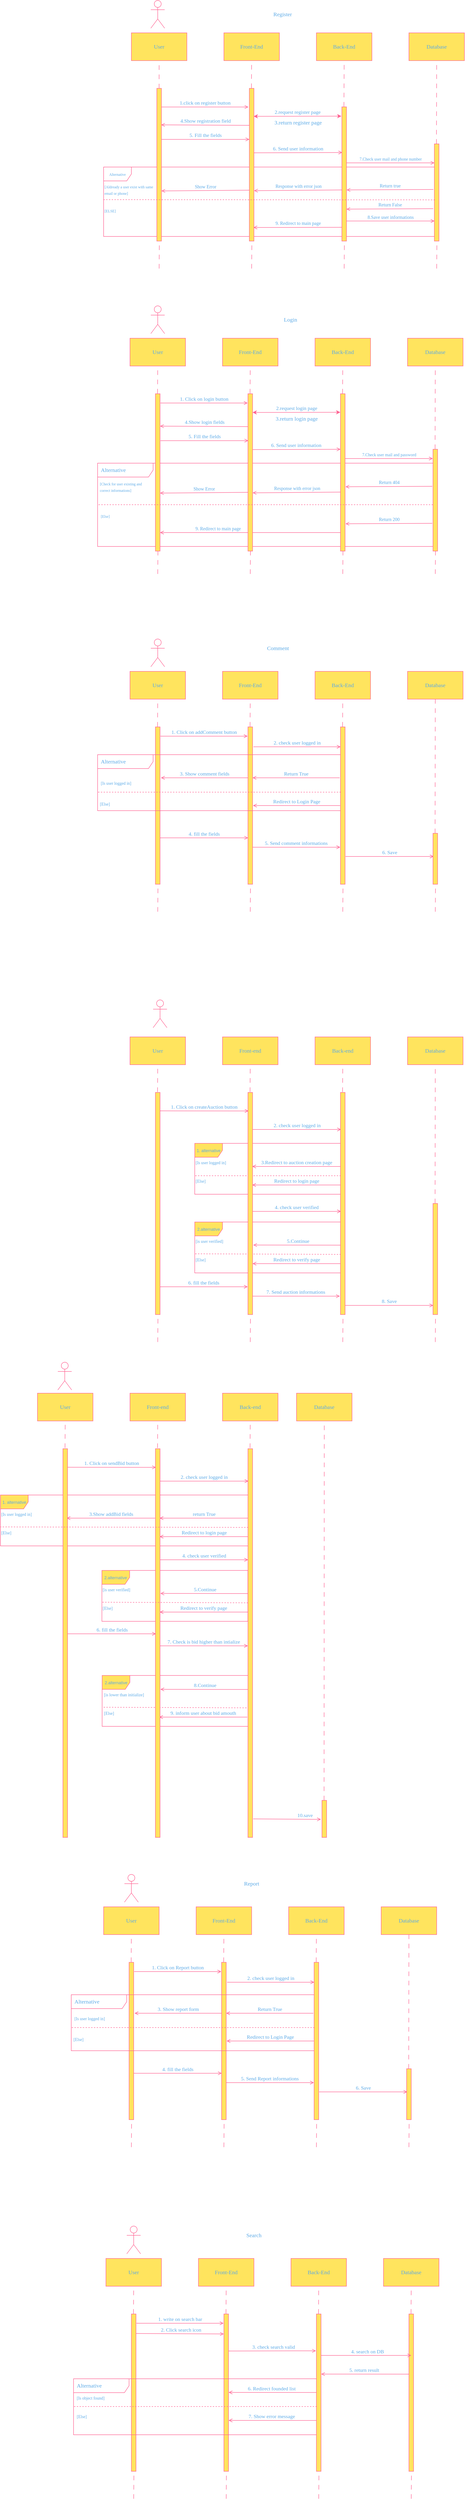 <mxfile version="16.0.2" type="device"><diagram id="DN4aTL3SDgSUdVNVyypC" name="Page-1"><mxGraphModel dx="4409" dy="3312" grid="1" gridSize="10" guides="1" tooltips="1" connect="0" arrows="0" fold="1" page="1" pageScale="1" pageWidth="827" pageHeight="1169" math="0" shadow="0"><root><mxCell id="0"/><mxCell id="1" parent="0"/><mxCell id="pibNLHYzL_vAkOEPD65m-1" value="User" style="whiteSpace=wrap;html=1;fontFamily=Poppins;fontSource=https%3A%2F%2Ffonts.googleapis.com%2Fcss%3Ffamily%3DPoppins;fillColor=#FFE45E;strokeColor=#FF6392;fontColor=#5AA9E6;" parent="1" vertex="1"><mxGeometry x="-757" y="20" width="120" height="60" as="geometry"/></mxCell><mxCell id="pibNLHYzL_vAkOEPD65m-2" value="Front-End" style="whiteSpace=wrap;html=1;fontFamily=Poppins;fontSource=https%3A%2F%2Ffonts.googleapis.com%2Fcss%3Ffamily%3DPoppins;fillColor=#FFE45E;strokeColor=#FF6392;fontColor=#5AA9E6;" parent="1" vertex="1"><mxGeometry x="-557" y="20" width="120" height="60" as="geometry"/></mxCell><mxCell id="pibNLHYzL_vAkOEPD65m-3" value="Back-End" style="whiteSpace=wrap;html=1;fontFamily=Poppins;fontSource=https%3A%2F%2Ffonts.googleapis.com%2Fcss%3Ffamily%3DPoppins;fillColor=#FFE45E;strokeColor=#FF6392;fontColor=#5AA9E6;" parent="1" vertex="1"><mxGeometry x="-357" y="20" width="120" height="60" as="geometry"/></mxCell><mxCell id="pibNLHYzL_vAkOEPD65m-4" value="Database" style="whiteSpace=wrap;html=1;fontFamily=Poppins;fontSource=https%3A%2F%2Ffonts.googleapis.com%2Fcss%3Ffamily%3DPoppins;fillColor=#FFE45E;strokeColor=#FF6392;fontColor=#5AA9E6;" parent="1" vertex="1"><mxGeometry x="-157" y="20" width="120" height="60" as="geometry"/></mxCell><mxCell id="pibNLHYzL_vAkOEPD65m-8" value="" style="endArrow=none;startArrow=none;endFill=0;startFill=0;endSize=8;html=1;verticalAlign=bottom;dashed=1;labelBackgroundColor=none;dashPattern=10 10;entryX=0.5;entryY=1;entryDx=0;entryDy=0;exitX=0.491;exitY=0;exitDx=0;exitDy=0;exitPerimeter=0;fontFamily=Poppins;fontSource=https%3A%2F%2Ffonts.googleapis.com%2Fcss%3Ffamily%3DPoppins;strokeColor=#FF6392;fontColor=#5AA9E6;" parent="1" source="pibNLHYzL_vAkOEPD65m-5" target="pibNLHYzL_vAkOEPD65m-1" edge="1"><mxGeometry width="160" relative="1" as="geometry"><mxPoint x="-427" y="170" as="sourcePoint"/><mxPoint x="-617" y="110" as="targetPoint"/></mxGeometry></mxCell><mxCell id="pibNLHYzL_vAkOEPD65m-10" value="" style="endArrow=none;startArrow=none;endFill=0;startFill=0;endSize=8;html=1;verticalAlign=bottom;dashed=1;labelBackgroundColor=none;dashPattern=10 10;entryX=0.5;entryY=1;entryDx=0;entryDy=0;exitX=0.448;exitY=-0.002;exitDx=0;exitDy=0;exitPerimeter=0;fontFamily=Poppins;fontSource=https%3A%2F%2Ffonts.googleapis.com%2Fcss%3Ffamily%3DPoppins;strokeColor=#FF6392;fontColor=#5AA9E6;" parent="1" source="pibNLHYzL_vAkOEPD65m-9" target="pibNLHYzL_vAkOEPD65m-2" edge="1"><mxGeometry width="160" relative="1" as="geometry"><mxPoint x="-487" y="120" as="sourcePoint"/><mxPoint x="-687" y="90" as="targetPoint"/></mxGeometry></mxCell><mxCell id="pibNLHYzL_vAkOEPD65m-12" value="1.click on register button" style="html=1;verticalAlign=bottom;labelBackgroundColor=none;endArrow=open;endFill=0;entryX=-0.208;entryY=0.122;entryDx=0;entryDy=0;entryPerimeter=0;exitX=0.971;exitY=0.122;exitDx=0;exitDy=0;exitPerimeter=0;fontFamily=Poppins;fontSource=https%3A%2F%2Ffonts.googleapis.com%2Fcss%3Ffamily%3DPoppins;strokeColor=#FF6392;fontColor=#5AA9E6;" parent="1" source="pibNLHYzL_vAkOEPD65m-5" target="pibNLHYzL_vAkOEPD65m-9" edge="1"><mxGeometry width="160" relative="1" as="geometry"><mxPoint x="-467" y="200" as="sourcePoint"/><mxPoint x="-307" y="200" as="targetPoint"/></mxGeometry></mxCell><mxCell id="pibNLHYzL_vAkOEPD65m-13" value="2.request register page" style="endArrow=classic;html=1;align=center;verticalAlign=bottom;endFill=1;labelBackgroundColor=none;exitX=0.934;exitY=0.183;exitDx=0;exitDy=0;exitPerimeter=0;startArrow=classic;startFill=1;fontFamily=Poppins;fontSource=https%3A%2F%2Ffonts.googleapis.com%2Fcss%3Ffamily%3DPoppins;strokeColor=#FF6392;fontColor=#5AA9E6;" parent="1" edge="1"><mxGeometry relative="1" as="geometry"><mxPoint x="-492.66" y="200.39" as="sourcePoint"/><mxPoint x="-303" y="200" as="targetPoint"/></mxGeometry></mxCell><mxCell id="pibNLHYzL_vAkOEPD65m-14" value="3.return register page" style="resizable=0;html=1;align=center;verticalAlign=top;labelBackgroundColor=none;fontFamily=Poppins;fontSource=https%3A%2F%2Ffonts.googleapis.com%2Fcss%3Ffamily%3DPoppins;fillColor=#FFE45E;strokeColor=#FF6392;fontColor=#5AA9E6;" parent="pibNLHYzL_vAkOEPD65m-13" connectable="0" vertex="1"><mxGeometry relative="1" as="geometry"/></mxCell><mxCell id="pibNLHYzL_vAkOEPD65m-16" value="" style="endArrow=none;startArrow=none;endFill=0;startFill=0;endSize=8;html=1;verticalAlign=bottom;dashed=1;labelBackgroundColor=none;dashPattern=10 10;entryX=0.5;entryY=1;entryDx=0;entryDy=0;exitX=0.448;exitY=-0.002;exitDx=0;exitDy=0;exitPerimeter=0;fontFamily=Poppins;fontSource=https%3A%2F%2Ffonts.googleapis.com%2Fcss%3Ffamily%3DPoppins;strokeColor=#FF6392;fontColor=#5AA9E6;" parent="1" source="pibNLHYzL_vAkOEPD65m-15" edge="1"><mxGeometry width="160" relative="1" as="geometry"><mxPoint x="-287" y="120" as="sourcePoint"/><mxPoint x="-297" y="80" as="targetPoint"/></mxGeometry></mxCell><mxCell id="pibNLHYzL_vAkOEPD65m-17" value="4.Show registration field" style="html=1;verticalAlign=bottom;labelBackgroundColor=none;endArrow=open;endFill=0;fontFamily=Poppins;fontSource=https%3A%2F%2Ffonts.googleapis.com%2Fcss%3Ffamily%3DPoppins;entryX=0.935;entryY=0.239;entryDx=0;entryDy=0;entryPerimeter=0;exitX=0.082;exitY=0.242;exitDx=0;exitDy=0;exitPerimeter=0;strokeColor=#FF6392;fontColor=#5AA9E6;" parent="1" source="pibNLHYzL_vAkOEPD65m-9" target="pibNLHYzL_vAkOEPD65m-5" edge="1"><mxGeometry width="160" relative="1" as="geometry"><mxPoint x="-497" y="330" as="sourcePoint"/><mxPoint x="-337" y="330" as="targetPoint"/></mxGeometry></mxCell><mxCell id="pibNLHYzL_vAkOEPD65m-18" value="5. Fill the fields" style="html=1;verticalAlign=bottom;labelBackgroundColor=none;endArrow=open;endFill=0;fontFamily=Poppins;fontSource=https%3A%2F%2Ffonts.googleapis.com%2Fcss%3Ffamily%3DPoppins;exitX=1.035;exitY=0.334;exitDx=0;exitDy=0;exitPerimeter=0;strokeColor=#FF6392;fontColor=#5AA9E6;" parent="1" source="pibNLHYzL_vAkOEPD65m-5" target="pibNLHYzL_vAkOEPD65m-9" edge="1"><mxGeometry width="160" relative="1" as="geometry"><mxPoint x="-657" y="250" as="sourcePoint"/><mxPoint x="-502" y="260" as="targetPoint"/></mxGeometry></mxCell><mxCell id="pibNLHYzL_vAkOEPD65m-19" value="6. Send user information" style="html=1;verticalAlign=bottom;labelBackgroundColor=none;endArrow=open;endFill=0;fontFamily=Poppins;fontSource=https%3A%2F%2Ffonts.googleapis.com%2Fcss%3Ffamily%3DPoppins;entryX=0.082;entryY=0.42;entryDx=0;entryDy=0;entryPerimeter=0;exitX=0.982;exitY=0.422;exitDx=0;exitDy=0;exitPerimeter=0;strokeColor=#FF6392;fontColor=#5AA9E6;" parent="1" edge="1"><mxGeometry width="160" relative="1" as="geometry"><mxPoint x="-492.18" y="279.26" as="sourcePoint"/><mxPoint x="-301.18" y="278.6" as="targetPoint"/></mxGeometry></mxCell><mxCell id="pibNLHYzL_vAkOEPD65m-21" value="" style="endArrow=none;startArrow=none;endFill=0;startFill=0;endSize=8;html=1;verticalAlign=bottom;dashed=1;labelBackgroundColor=none;dashPattern=10 10;entryX=0.5;entryY=1;entryDx=0;entryDy=0;exitX=0.448;exitY=-0.002;exitDx=0;exitDy=0;exitPerimeter=0;fontFamily=Poppins;fontSource=https%3A%2F%2Ffonts.googleapis.com%2Fcss%3Ffamily%3DPoppins;strokeColor=#FF6392;fontColor=#5AA9E6;" parent="1" source="pibNLHYzL_vAkOEPD65m-20" edge="1"><mxGeometry width="160" relative="1" as="geometry"><mxPoint x="-87" y="120" as="sourcePoint"/><mxPoint x="-97" y="80" as="targetPoint"/></mxGeometry></mxCell><mxCell id="pibNLHYzL_vAkOEPD65m-22" value="&lt;font style=&quot;font-size: 9px&quot;&gt;7.Check user mail and phone number&lt;/font&gt;" style="html=1;verticalAlign=bottom;labelBackgroundColor=none;endArrow=open;endFill=0;fontFamily=Poppins;fontSource=https%3A%2F%2Ffonts.googleapis.com%2Fcss%3Ffamily%3DPoppins;exitX=0.95;exitY=0.488;exitDx=0;exitDy=0;exitPerimeter=0;strokeColor=#FF6392;fontColor=#5AA9E6;" parent="1" edge="1"><mxGeometry width="160" relative="1" as="geometry"><mxPoint x="-292.5" y="301.04" as="sourcePoint"/><mxPoint x="-102" y="301.04" as="targetPoint"/></mxGeometry></mxCell><mxCell id="pibNLHYzL_vAkOEPD65m-27" value="&lt;font style=&quot;font-size: 8px&quot;&gt;Alternative&lt;/font&gt;" style="shape=umlFrame;whiteSpace=wrap;html=1;sketch=0;fontFamily=Poppins;fontSource=https%3A%2F%2Ffonts.googleapis.com%2Fcss%3Ffamily%3DPoppins;fillColor=none;strokeColor=#FF6392;fontColor=#5AA9E6;" parent="1" vertex="1"><mxGeometry x="-817" y="310" width="715" height="150" as="geometry"/></mxCell><mxCell id="pibNLHYzL_vAkOEPD65m-20" value="" style="html=1;points=[];perimeter=orthogonalPerimeter;sketch=0;fontFamily=Poppins;fontSource=https%3A%2F%2Ffonts.googleapis.com%2Fcss%3Ffamily%3DPoppins;fillColor=#FFE45E;strokeColor=#FF6392;fontColor=#5AA9E6;" parent="1" vertex="1"><mxGeometry x="-102" y="260" width="10" height="210" as="geometry"/></mxCell><mxCell id="pibNLHYzL_vAkOEPD65m-15" value="" style="html=1;points=[];perimeter=orthogonalPerimeter;sketch=0;fontFamily=Poppins;fontSource=https%3A%2F%2Ffonts.googleapis.com%2Fcss%3Ffamily%3DPoppins;fillColor=#FFE45E;strokeColor=#FF6392;fontColor=#5AA9E6;" parent="1" vertex="1"><mxGeometry x="-302" y="180" width="10" height="290" as="geometry"/></mxCell><mxCell id="pibNLHYzL_vAkOEPD65m-9" value="" style="html=1;points=[];perimeter=orthogonalPerimeter;sketch=0;fontFamily=Poppins;fontSource=https%3A%2F%2Ffonts.googleapis.com%2Fcss%3Ffamily%3DPoppins;fillColor=#FFE45E;strokeColor=#FF6392;fontColor=#5AA9E6;" parent="1" vertex="1"><mxGeometry x="-502" y="140" width="10" height="330" as="geometry"/></mxCell><mxCell id="pibNLHYzL_vAkOEPD65m-5" value="" style="html=1;points=[];perimeter=orthogonalPerimeter;sketch=0;fontFamily=Poppins;fontSource=https%3A%2F%2Ffonts.googleapis.com%2Fcss%3Ffamily%3DPoppins;fillColor=#FFE45E;strokeColor=#FF6392;fontColor=#5AA9E6;" parent="1" vertex="1"><mxGeometry x="-702" y="140" width="10" height="330" as="geometry"/></mxCell><mxCell id="pibNLHYzL_vAkOEPD65m-42" value="&lt;font size=&quot;1&quot;&gt;Return true&lt;/font&gt;" style="html=1;verticalAlign=bottom;labelBackgroundColor=none;endArrow=open;endFill=0;fontFamily=Poppins;fontSource=https%3A%2F%2Ffonts.googleapis.com%2Fcss%3Ffamily%3DPoppins;entryX=1.138;entryY=0.665;entryDx=0;entryDy=0;entryPerimeter=0;exitX=-0.118;exitY=0.662;exitDx=0;exitDy=0;exitPerimeter=0;strokeColor=#FF6392;fontColor=#5AA9E6;" parent="1" edge="1"><mxGeometry width="160" relative="1" as="geometry"><mxPoint x="-104.18" y="358.46" as="sourcePoint"/><mxPoint x="-291.62" y="359.45" as="targetPoint"/></mxGeometry></mxCell><mxCell id="pibNLHYzL_vAkOEPD65m-43" value="&lt;font size=&quot;1&quot;&gt;Response with error json&lt;/font&gt;" style="html=1;verticalAlign=bottom;labelBackgroundColor=none;endArrow=open;endFill=0;fontFamily=Poppins;fontSource=https%3A%2F%2Ffonts.googleapis.com%2Fcss%3Ffamily%3DPoppins;entryX=1.024;entryY=0.67;entryDx=0;entryDy=0;entryPerimeter=0;exitX=0.067;exitY=0.665;exitDx=0;exitDy=0;exitPerimeter=0;strokeColor=#FF6392;fontColor=#5AA9E6;" parent="1" edge="1"><mxGeometry width="160" relative="1" as="geometry"><mxPoint x="-301.33" y="359.45" as="sourcePoint"/><mxPoint x="-491.76" y="361.1" as="targetPoint"/></mxGeometry></mxCell><mxCell id="pibNLHYzL_vAkOEPD65m-44" value="&lt;font size=&quot;1&quot;&gt;Show Error&lt;/font&gt;" style="html=1;verticalAlign=bottom;labelBackgroundColor=none;endArrow=open;endFill=0;fontFamily=Poppins;fontSource=https%3A%2F%2Ffonts.googleapis.com%2Fcss%3Ffamily%3DPoppins;entryX=1.024;entryY=0.67;entryDx=0;entryDy=0;entryPerimeter=0;exitX=0.067;exitY=0.665;exitDx=0;exitDy=0;exitPerimeter=0;strokeColor=#FF6392;fontColor=#5AA9E6;" parent="1" edge="1"><mxGeometry width="160" relative="1" as="geometry"><mxPoint x="-501.57" y="360.0" as="sourcePoint"/><mxPoint x="-692" y="361.65" as="targetPoint"/></mxGeometry></mxCell><mxCell id="pibNLHYzL_vAkOEPD65m-45" value="&lt;font size=&quot;1&quot;&gt;Return False&lt;/font&gt;" style="html=1;verticalAlign=bottom;labelBackgroundColor=none;endArrow=open;endFill=0;fontFamily=Poppins;fontSource=https%3A%2F%2Ffonts.googleapis.com%2Fcss%3Ffamily%3DPoppins;entryX=1.138;entryY=0.665;entryDx=0;entryDy=0;entryPerimeter=0;exitX=-0.118;exitY=0.662;exitDx=0;exitDy=0;exitPerimeter=0;strokeColor=#FF6392;fontColor=#5AA9E6;" parent="1" edge="1"><mxGeometry width="160" relative="1" as="geometry"><mxPoint x="-104.56" y="400.0" as="sourcePoint"/><mxPoint x="-292.0" y="400.99" as="targetPoint"/></mxGeometry></mxCell><mxCell id="pibNLHYzL_vAkOEPD65m-46" value="&lt;font size=&quot;1&quot;&gt;8.Save user informations&lt;/font&gt;" style="html=1;verticalAlign=bottom;labelBackgroundColor=none;endArrow=open;endFill=0;fontFamily=Poppins;fontSource=https%3A%2F%2Ffonts.googleapis.com%2Fcss%3Ffamily%3DPoppins;entryX=0.018;entryY=0.911;entryDx=0;entryDy=0;entryPerimeter=0;strokeColor=#FF6392;fontColor=#5AA9E6;" parent="1" edge="1"><mxGeometry width="160" relative="1" as="geometry"><mxPoint x="-292" y="426.63" as="sourcePoint"/><mxPoint x="-101.82" y="426.63" as="targetPoint"/></mxGeometry></mxCell><mxCell id="pibNLHYzL_vAkOEPD65m-47" value="&lt;font size=&quot;1&quot;&gt;9. Redirect to main page&lt;/font&gt;" style="html=1;verticalAlign=bottom;labelBackgroundColor=none;endArrow=open;endFill=0;fontFamily=Poppins;fontSource=https%3A%2F%2Ffonts.googleapis.com%2Fcss%3Ffamily%3DPoppins;entryX=0.898;entryY=0.911;entryDx=0;entryDy=0;entryPerimeter=0;exitX=0.019;exitY=0.91;exitDx=0;exitDy=0;exitPerimeter=0;strokeColor=#FF6392;fontColor=#5AA9E6;" parent="1" edge="1"><mxGeometry width="160" relative="1" as="geometry"><mxPoint x="-301.81" y="440.3" as="sourcePoint"/><mxPoint x="-493.02" y="440.63" as="targetPoint"/></mxGeometry></mxCell><mxCell id="pibNLHYzL_vAkOEPD65m-48" value="" style="endArrow=none;startArrow=none;endFill=0;startFill=0;endSize=8;html=1;verticalAlign=bottom;dashed=1;labelBackgroundColor=none;dashPattern=10 10;entryX=0.5;entryY=1;entryDx=0;entryDy=0;exitX=0.448;exitY=-0.002;exitDx=0;exitDy=0;exitPerimeter=0;fontFamily=Poppins;fontSource=https%3A%2F%2Ffonts.googleapis.com%2Fcss%3Ffamily%3DPoppins;strokeColor=#FF6392;fontColor=#5AA9E6;" parent="1" edge="1"><mxGeometry width="160" relative="1" as="geometry"><mxPoint x="-697" y="529.34" as="sourcePoint"/><mxPoint x="-696.48" y="470" as="targetPoint"/></mxGeometry></mxCell><mxCell id="pibNLHYzL_vAkOEPD65m-49" value="" style="endArrow=none;startArrow=none;endFill=0;startFill=0;endSize=8;html=1;verticalAlign=bottom;dashed=1;labelBackgroundColor=none;dashPattern=10 10;entryX=0.5;entryY=1;entryDx=0;entryDy=0;exitX=0.448;exitY=-0.002;exitDx=0;exitDy=0;exitPerimeter=0;fontFamily=Poppins;fontSource=https%3A%2F%2Ffonts.googleapis.com%2Fcss%3Ffamily%3DPoppins;strokeColor=#FF6392;fontColor=#5AA9E6;" parent="1" edge="1"><mxGeometry width="160" relative="1" as="geometry"><mxPoint x="-497" y="529.34" as="sourcePoint"/><mxPoint x="-496.48" y="470" as="targetPoint"/></mxGeometry></mxCell><mxCell id="pibNLHYzL_vAkOEPD65m-50" value="" style="endArrow=none;startArrow=none;endFill=0;startFill=0;endSize=8;html=1;verticalAlign=bottom;dashed=1;labelBackgroundColor=none;dashPattern=10 10;entryX=0.5;entryY=1;entryDx=0;entryDy=0;exitX=0.448;exitY=-0.002;exitDx=0;exitDy=0;exitPerimeter=0;fontFamily=Poppins;fontSource=https%3A%2F%2Ffonts.googleapis.com%2Fcss%3Ffamily%3DPoppins;strokeColor=#FF6392;fontColor=#5AA9E6;" parent="1" edge="1"><mxGeometry width="160" relative="1" as="geometry"><mxPoint x="-297" y="529.34" as="sourcePoint"/><mxPoint x="-296.48" y="470" as="targetPoint"/></mxGeometry></mxCell><mxCell id="pibNLHYzL_vAkOEPD65m-51" value="" style="endArrow=none;startArrow=none;endFill=0;startFill=0;endSize=8;html=1;verticalAlign=bottom;dashed=1;labelBackgroundColor=none;dashPattern=10 10;entryX=0.5;entryY=1;entryDx=0;entryDy=0;exitX=0.448;exitY=-0.002;exitDx=0;exitDy=0;exitPerimeter=0;fontFamily=Poppins;fontSource=https%3A%2F%2Ffonts.googleapis.com%2Fcss%3Ffamily%3DPoppins;strokeColor=#FF6392;fontColor=#5AA9E6;" parent="1" edge="1"><mxGeometry width="160" relative="1" as="geometry"><mxPoint x="-97" y="529.34" as="sourcePoint"/><mxPoint x="-96.48" y="470" as="targetPoint"/></mxGeometry></mxCell><mxCell id="pibNLHYzL_vAkOEPD65m-64" value="" style="endArrow=none;startArrow=none;endFill=0;startFill=0;endSize=8;html=1;verticalAlign=bottom;dashed=1;labelBackgroundColor=none;dashPattern=10 10;entryX=0.5;entryY=1;entryDx=0;entryDy=0;exitX=0.453;exitY=-0.002;exitDx=0;exitDy=0;exitPerimeter=0;fontFamily=Poppins;fontSource=https%3A%2F%2Ffonts.googleapis.com%2Fcss%3Ffamily%3DPoppins;strokeColor=#FF6392;fontColor=#5AA9E6;" parent="1" source="pibNLHYzL_vAkOEPD65m-63" target="pibNLHYzL_vAkOEPD65m-61" edge="1"><mxGeometry width="160" relative="1" as="geometry"><mxPoint x="-690.0" y="810" as="sourcePoint"/><mxPoint x="-689.91" y="750" as="targetPoint"/></mxGeometry></mxCell><mxCell id="pibNLHYzL_vAkOEPD65m-65" value="" style="endArrow=none;startArrow=none;endFill=0;startFill=0;endSize=8;html=1;verticalAlign=bottom;dashed=1;labelBackgroundColor=none;dashPattern=10 10;entryX=0.5;entryY=1;entryDx=0;entryDy=0;exitX=0.453;exitY=-0.002;exitDx=0;exitDy=0;exitPerimeter=0;fontFamily=Poppins;fontSource=https%3A%2F%2Ffonts.googleapis.com%2Fcss%3Ffamily%3DPoppins;strokeColor=#FF6392;fontColor=#5AA9E6;" parent="1" source="pibNLHYzL_vAkOEPD65m-66" edge="1"><mxGeometry width="160" relative="1" as="geometry"><mxPoint x="-490.0" y="810" as="sourcePoint"/><mxPoint x="-500" y="740" as="targetPoint"/></mxGeometry></mxCell><mxCell id="pibNLHYzL_vAkOEPD65m-67" value="" style="endArrow=none;startArrow=none;endFill=0;startFill=0;endSize=8;html=1;verticalAlign=bottom;dashed=1;labelBackgroundColor=none;dashPattern=10 10;entryX=0.5;entryY=1;entryDx=0;entryDy=0;exitX=0.453;exitY=-0.002;exitDx=0;exitDy=0;exitPerimeter=0;fontFamily=Poppins;fontSource=https%3A%2F%2Ffonts.googleapis.com%2Fcss%3Ffamily%3DPoppins;strokeColor=#FF6392;fontColor=#5AA9E6;" parent="1" source="pibNLHYzL_vAkOEPD65m-68" edge="1"><mxGeometry width="160" relative="1" as="geometry"><mxPoint x="-290.0" y="810" as="sourcePoint"/><mxPoint x="-300" y="740" as="targetPoint"/></mxGeometry></mxCell><mxCell id="pibNLHYzL_vAkOEPD65m-69" value="" style="endArrow=none;startArrow=none;endFill=0;startFill=0;endSize=8;html=1;verticalAlign=bottom;dashed=1;labelBackgroundColor=none;dashPattern=10 10;entryX=0.5;entryY=1;entryDx=0;entryDy=0;exitX=0.453;exitY=-0.002;exitDx=0;exitDy=0;exitPerimeter=0;fontFamily=Poppins;fontSource=https%3A%2F%2Ffonts.googleapis.com%2Fcss%3Ffamily%3DPoppins;strokeColor=#FF6392;fontColor=#5AA9E6;" parent="1" source="pibNLHYzL_vAkOEPD65m-70" edge="1"><mxGeometry width="160" relative="1" as="geometry"><mxPoint x="-90.0" y="810" as="sourcePoint"/><mxPoint x="-100" y="740" as="targetPoint"/></mxGeometry></mxCell><mxCell id="pibNLHYzL_vAkOEPD65m-71" value="1. Click on login button" style="html=1;verticalAlign=bottom;labelBackgroundColor=none;endArrow=open;endFill=0;entryX=-0.208;entryY=0.122;entryDx=0;entryDy=0;entryPerimeter=0;exitX=0.971;exitY=0.122;exitDx=0;exitDy=0;exitPerimeter=0;fontFamily=Poppins;fontSource=https%3A%2F%2Ffonts.googleapis.com%2Fcss%3Ffamily%3DPoppins;strokeColor=#FF6392;fontColor=#5AA9E6;" parent="1" edge="1"><mxGeometry width="160" relative="1" as="geometry"><mxPoint x="-694" y="820.0" as="sourcePoint"/><mxPoint x="-505.79" y="820.0" as="targetPoint"/></mxGeometry></mxCell><mxCell id="pibNLHYzL_vAkOEPD65m-72" value="2.request login page" style="endArrow=classic;html=1;align=center;verticalAlign=bottom;endFill=1;labelBackgroundColor=none;exitX=0.934;exitY=0.183;exitDx=0;exitDy=0;exitPerimeter=0;startArrow=classic;startFill=1;fontFamily=Poppins;fontSource=https%3A%2F%2Ffonts.googleapis.com%2Fcss%3Ffamily%3DPoppins;strokeColor=#FF6392;fontColor=#5AA9E6;" parent="1" edge="1"><mxGeometry relative="1" as="geometry"><mxPoint x="-495.0" y="840.39" as="sourcePoint"/><mxPoint x="-305.34" y="840" as="targetPoint"/></mxGeometry></mxCell><mxCell id="pibNLHYzL_vAkOEPD65m-73" value="3.return login page" style="resizable=0;html=1;align=center;verticalAlign=top;labelBackgroundColor=none;fontFamily=Poppins;fontSource=https%3A%2F%2Ffonts.googleapis.com%2Fcss%3Ffamily%3DPoppins;fillColor=#FFE45E;strokeColor=#FF6392;fontColor=#5AA9E6;" parent="pibNLHYzL_vAkOEPD65m-72" connectable="0" vertex="1"><mxGeometry relative="1" as="geometry"/></mxCell><mxCell id="pibNLHYzL_vAkOEPD65m-74" value="4.Show login fields" style="html=1;verticalAlign=bottom;labelBackgroundColor=none;endArrow=open;endFill=0;fontFamily=Poppins;fontSource=https%3A%2F%2Ffonts.googleapis.com%2Fcss%3Ffamily%3DPoppins;entryX=0.935;entryY=0.239;entryDx=0;entryDy=0;entryPerimeter=0;exitX=0.082;exitY=0.242;exitDx=0;exitDy=0;exitPerimeter=0;strokeColor=#FF6392;fontColor=#5AA9E6;" parent="1" edge="1"><mxGeometry width="160" relative="1" as="geometry"><mxPoint x="-503.53" y="870.99" as="sourcePoint"/><mxPoint x="-695.0" y="870.0" as="targetPoint"/></mxGeometry></mxCell><mxCell id="pibNLHYzL_vAkOEPD65m-75" value="5. Fill the fields" style="html=1;verticalAlign=bottom;labelBackgroundColor=none;endArrow=open;endFill=0;fontFamily=Poppins;fontSource=https%3A%2F%2Ffonts.googleapis.com%2Fcss%3Ffamily%3DPoppins;exitX=1.035;exitY=0.334;exitDx=0;exitDy=0;exitPerimeter=0;strokeColor=#FF6392;fontColor=#5AA9E6;" parent="1" edge="1"><mxGeometry width="160" relative="1" as="geometry"><mxPoint x="-694.0" y="901.35" as="sourcePoint"/><mxPoint x="-504.35" y="901.35" as="targetPoint"/></mxGeometry></mxCell><mxCell id="pibNLHYzL_vAkOEPD65m-76" value="6. Send user information" style="html=1;verticalAlign=bottom;labelBackgroundColor=none;endArrow=open;endFill=0;fontFamily=Poppins;fontSource=https%3A%2F%2Ffonts.googleapis.com%2Fcss%3Ffamily%3DPoppins;entryX=0.082;entryY=0.42;entryDx=0;entryDy=0;entryPerimeter=0;exitX=0.982;exitY=0.422;exitDx=0;exitDy=0;exitPerimeter=0;strokeColor=#FF6392;fontColor=#5AA9E6;" parent="1" edge="1"><mxGeometry width="160" relative="1" as="geometry"><mxPoint x="-496.0" y="920.66" as="sourcePoint"/><mxPoint x="-305.0" y="920.0" as="targetPoint"/></mxGeometry></mxCell><mxCell id="pibNLHYzL_vAkOEPD65m-77" value="&lt;font style=&quot;font-size: 9px&quot;&gt;7.Check user mail and password&lt;/font&gt;" style="html=1;verticalAlign=bottom;labelBackgroundColor=none;endArrow=open;endFill=0;fontFamily=Poppins;fontSource=https%3A%2F%2Ffonts.googleapis.com%2Fcss%3Ffamily%3DPoppins;exitX=0.95;exitY=0.488;exitDx=0;exitDy=0;exitPerimeter=0;strokeColor=#FF6392;fontColor=#5AA9E6;" parent="1" edge="1"><mxGeometry width="160" relative="1" as="geometry"><mxPoint x="-296" y="940" as="sourcePoint"/><mxPoint x="-105.5" y="940" as="targetPoint"/></mxGeometry></mxCell><mxCell id="pibNLHYzL_vAkOEPD65m-80" value="&lt;font size=&quot;1&quot;&gt;Return 404&lt;/font&gt;" style="html=1;verticalAlign=bottom;labelBackgroundColor=none;endArrow=open;endFill=0;fontFamily=Poppins;fontSource=https%3A%2F%2Ffonts.googleapis.com%2Fcss%3Ffamily%3DPoppins;entryX=1.138;entryY=0.665;entryDx=0;entryDy=0;entryPerimeter=0;exitX=-0.118;exitY=0.662;exitDx=0;exitDy=0;exitPerimeter=0;strokeColor=#FF6392;fontColor=#5AA9E6;" parent="1" edge="1"><mxGeometry width="160" relative="1" as="geometry"><mxPoint x="-106.56" y="1000.0" as="sourcePoint"/><mxPoint x="-294.0" y="1000.99" as="targetPoint"/></mxGeometry></mxCell><mxCell id="pibNLHYzL_vAkOEPD65m-81" value="&lt;font size=&quot;1&quot;&gt;Return 200&lt;/font&gt;" style="html=1;verticalAlign=bottom;labelBackgroundColor=none;endArrow=open;endFill=0;fontFamily=Poppins;fontSource=https%3A%2F%2Ffonts.googleapis.com%2Fcss%3Ffamily%3DPoppins;entryX=1.138;entryY=0.665;entryDx=0;entryDy=0;entryPerimeter=0;exitX=-0.118;exitY=0.662;exitDx=0;exitDy=0;exitPerimeter=0;strokeColor=#FF6392;fontColor=#5AA9E6;" parent="1" edge="1"><mxGeometry width="160" relative="1" as="geometry"><mxPoint x="-106.56" y="1080" as="sourcePoint"/><mxPoint x="-294" y="1080.99" as="targetPoint"/></mxGeometry></mxCell><mxCell id="pibNLHYzL_vAkOEPD65m-82" value="&lt;font size=&quot;1&quot;&gt;Response with error json&lt;/font&gt;" style="html=1;verticalAlign=bottom;labelBackgroundColor=none;endArrow=open;endFill=0;fontFamily=Poppins;fontSource=https%3A%2F%2Ffonts.googleapis.com%2Fcss%3Ffamily%3DPoppins;entryX=1.024;entryY=0.67;entryDx=0;entryDy=0;entryPerimeter=0;exitX=0.067;exitY=0.665;exitDx=0;exitDy=0;exitPerimeter=0;strokeColor=#FF6392;fontColor=#5AA9E6;" parent="1" edge="1"><mxGeometry width="160" relative="1" as="geometry"><mxPoint x="-304.33" y="1012.45" as="sourcePoint"/><mxPoint x="-494.76" y="1014.1" as="targetPoint"/></mxGeometry></mxCell><mxCell id="pibNLHYzL_vAkOEPD65m-83" value="&lt;font size=&quot;1&quot;&gt;Show Error&lt;/font&gt;" style="html=1;verticalAlign=bottom;labelBackgroundColor=none;endArrow=open;endFill=0;fontFamily=Poppins;fontSource=https%3A%2F%2Ffonts.googleapis.com%2Fcss%3Ffamily%3DPoppins;entryX=1.024;entryY=0.67;entryDx=0;entryDy=0;entryPerimeter=0;exitX=0.067;exitY=0.665;exitDx=0;exitDy=0;exitPerimeter=0;strokeColor=#FF6392;fontColor=#5AA9E6;" parent="1" edge="1"><mxGeometry width="160" relative="1" as="geometry"><mxPoint x="-504.57" y="1013" as="sourcePoint"/><mxPoint x="-695" y="1014.65" as="targetPoint"/></mxGeometry></mxCell><mxCell id="pibNLHYzL_vAkOEPD65m-89" value="" style="endArrow=none;startArrow=none;endFill=0;startFill=0;endSize=8;html=1;verticalAlign=bottom;dashed=1;labelBackgroundColor=none;dashPattern=10 10;entryX=0.5;entryY=1;entryDx=0;entryDy=0;exitX=0.448;exitY=-0.002;exitDx=0;exitDy=0;exitPerimeter=0;fontFamily=Poppins;fontSource=https%3A%2F%2Ffonts.googleapis.com%2Fcss%3Ffamily%3DPoppins;strokeColor=#FF6392;fontColor=#5AA9E6;" parent="1" edge="1"><mxGeometry width="160" relative="1" as="geometry"><mxPoint x="-100" y="1189.34" as="sourcePoint"/><mxPoint x="-99.48" y="1130" as="targetPoint"/></mxGeometry></mxCell><mxCell id="pibNLHYzL_vAkOEPD65m-91" value="" style="endArrow=none;startArrow=none;endFill=0;startFill=0;endSize=8;html=1;verticalAlign=bottom;dashed=1;labelBackgroundColor=none;dashPattern=10 10;entryX=0.5;entryY=1;entryDx=0;entryDy=0;exitX=0.448;exitY=-0.002;exitDx=0;exitDy=0;exitPerimeter=0;fontFamily=Poppins;fontSource=https%3A%2F%2Ffonts.googleapis.com%2Fcss%3Ffamily%3DPoppins;strokeColor=#FF6392;fontColor=#5AA9E6;" parent="1" edge="1"><mxGeometry width="160" relative="1" as="geometry"><mxPoint x="-300.0" y="1189.34" as="sourcePoint"/><mxPoint x="-299.48" y="1130" as="targetPoint"/></mxGeometry></mxCell><mxCell id="pibNLHYzL_vAkOEPD65m-92" value="" style="endArrow=none;startArrow=none;endFill=0;startFill=0;endSize=8;html=1;verticalAlign=bottom;dashed=1;labelBackgroundColor=none;dashPattern=10 10;entryX=0.5;entryY=1;entryDx=0;entryDy=0;exitX=0.448;exitY=-0.002;exitDx=0;exitDy=0;exitPerimeter=0;fontFamily=Poppins;fontSource=https%3A%2F%2Ffonts.googleapis.com%2Fcss%3Ffamily%3DPoppins;strokeColor=#FF6392;fontColor=#5AA9E6;" parent="1" edge="1"><mxGeometry width="160" relative="1" as="geometry"><mxPoint x="-500.0" y="1189.34" as="sourcePoint"/><mxPoint x="-499.48" y="1130" as="targetPoint"/></mxGeometry></mxCell><mxCell id="pibNLHYzL_vAkOEPD65m-93" value="" style="endArrow=none;startArrow=none;endFill=0;startFill=0;endSize=8;html=1;verticalAlign=bottom;dashed=1;labelBackgroundColor=none;dashPattern=10 10;entryX=0.5;entryY=1;entryDx=0;entryDy=0;exitX=0.448;exitY=-0.002;exitDx=0;exitDy=0;exitPerimeter=0;fontFamily=Poppins;fontSource=https%3A%2F%2Ffonts.googleapis.com%2Fcss%3Ffamily%3DPoppins;strokeColor=#FF6392;fontColor=#5AA9E6;" parent="1" edge="1"><mxGeometry width="160" relative="1" as="geometry"><mxPoint x="-700.0" y="1189.34" as="sourcePoint"/><mxPoint x="-699.48" y="1130" as="targetPoint"/></mxGeometry></mxCell><mxCell id="pibNLHYzL_vAkOEPD65m-98" value="" style="endArrow=none;startArrow=none;endFill=0;startFill=0;endSize=8;html=1;verticalAlign=bottom;dashed=1;labelBackgroundColor=none;dashPattern=10 10;entryX=0.5;entryY=1;entryDx=0;entryDy=0;exitX=0.453;exitY=-0.002;exitDx=0;exitDy=0;exitPerimeter=0;fontFamily=Poppins;fontSource=https%3A%2F%2Ffonts.googleapis.com%2Fcss%3Ffamily%3DPoppins;strokeColor=#FF6392;fontColor=#5AA9E6;" parent="1" source="pibNLHYzL_vAkOEPD65m-99" edge="1"><mxGeometry width="160" relative="1" as="geometry"><mxPoint x="-690.0" y="1530" as="sourcePoint"/><mxPoint x="-700" y="1460" as="targetPoint"/></mxGeometry></mxCell><mxCell id="pibNLHYzL_vAkOEPD65m-100" value="" style="endArrow=none;startArrow=none;endFill=0;startFill=0;endSize=8;html=1;verticalAlign=bottom;dashed=1;labelBackgroundColor=none;dashPattern=10 10;entryX=0.5;entryY=1;entryDx=0;entryDy=0;exitX=0.453;exitY=-0.002;exitDx=0;exitDy=0;exitPerimeter=0;fontFamily=Poppins;fontSource=https%3A%2F%2Ffonts.googleapis.com%2Fcss%3Ffamily%3DPoppins;strokeColor=#FF6392;fontColor=#5AA9E6;" parent="1" source="pibNLHYzL_vAkOEPD65m-101" edge="1"><mxGeometry width="160" relative="1" as="geometry"><mxPoint x="-490.0" y="1530" as="sourcePoint"/><mxPoint x="-500" y="1460" as="targetPoint"/></mxGeometry></mxCell><mxCell id="pibNLHYzL_vAkOEPD65m-102" value="" style="endArrow=none;startArrow=none;endFill=0;startFill=0;endSize=8;html=1;verticalAlign=bottom;dashed=1;labelBackgroundColor=none;dashPattern=10 10;entryX=0.5;entryY=1;entryDx=0;entryDy=0;exitX=0.453;exitY=-0.002;exitDx=0;exitDy=0;exitPerimeter=0;fontFamily=Poppins;fontSource=https%3A%2F%2Ffonts.googleapis.com%2Fcss%3Ffamily%3DPoppins;strokeColor=#FF6392;fontColor=#5AA9E6;" parent="1" source="pibNLHYzL_vAkOEPD65m-103" edge="1"><mxGeometry width="160" relative="1" as="geometry"><mxPoint x="-290.0" y="1530" as="sourcePoint"/><mxPoint x="-300" y="1460" as="targetPoint"/></mxGeometry></mxCell><mxCell id="pibNLHYzL_vAkOEPD65m-104" value="" style="endArrow=none;startArrow=none;endFill=0;startFill=0;endSize=8;html=1;verticalAlign=bottom;dashed=1;labelBackgroundColor=none;dashPattern=10 10;entryX=0.5;entryY=1;entryDx=0;entryDy=0;exitX=0.453;exitY=-0.002;exitDx=0;exitDy=0;exitPerimeter=0;fontFamily=Poppins;fontSource=https%3A%2F%2Ffonts.googleapis.com%2Fcss%3Ffamily%3DPoppins;strokeColor=#FF6392;fontColor=#5AA9E6;" parent="1" source="pibNLHYzL_vAkOEPD65m-105" edge="1"><mxGeometry width="160" relative="1" as="geometry"><mxPoint x="-90.0" y="1530" as="sourcePoint"/><mxPoint x="-100" y="1460" as="targetPoint"/></mxGeometry></mxCell><mxCell id="pibNLHYzL_vAkOEPD65m-106" value="1. Click on addComment button" style="html=1;verticalAlign=bottom;labelBackgroundColor=none;endArrow=open;endFill=0;entryX=-0.208;entryY=0.122;entryDx=0;entryDy=0;entryPerimeter=0;exitX=0.971;exitY=0.122;exitDx=0;exitDy=0;exitPerimeter=0;fontFamily=Poppins;fontSource=https%3A%2F%2Ffonts.googleapis.com%2Fcss%3Ffamily%3DPoppins;strokeColor=#FF6392;fontColor=#5AA9E6;" parent="1" edge="1"><mxGeometry width="160" relative="1" as="geometry"><mxPoint x="-694" y="1540" as="sourcePoint"/><mxPoint x="-505.79" y="1540" as="targetPoint"/></mxGeometry></mxCell><mxCell id="pibNLHYzL_vAkOEPD65m-108" value="2. check user logged in" style="html=1;verticalAlign=bottom;labelBackgroundColor=none;endArrow=open;endFill=0;entryX=-0.208;entryY=0.122;entryDx=0;entryDy=0;entryPerimeter=0;exitX=0.971;exitY=0.122;exitDx=0;exitDy=0;exitPerimeter=0;fontFamily=Poppins;fontSource=https%3A%2F%2Ffonts.googleapis.com%2Fcss%3Ffamily%3DPoppins;strokeColor=#FF6392;fontColor=#5AA9E6;" parent="1" edge="1"><mxGeometry width="160" relative="1" as="geometry"><mxPoint x="-493" y="1563" as="sourcePoint"/><mxPoint x="-304.79" y="1563" as="targetPoint"/></mxGeometry></mxCell><mxCell id="pibNLHYzL_vAkOEPD65m-109" value="Return True" style="html=1;verticalAlign=bottom;labelBackgroundColor=none;endArrow=open;endFill=0;entryX=-0.208;entryY=0.122;entryDx=0;entryDy=0;entryPerimeter=0;exitX=0.971;exitY=0.122;exitDx=0;exitDy=0;exitPerimeter=0;fontFamily=Poppins;fontSource=https%3A%2F%2Ffonts.googleapis.com%2Fcss%3Ffamily%3DPoppins;strokeColor=#FF6392;fontColor=#5AA9E6;" parent="1" edge="1"><mxGeometry width="160" relative="1" as="geometry"><mxPoint x="-306.79" y="1630" as="sourcePoint"/><mxPoint x="-495" y="1630" as="targetPoint"/></mxGeometry></mxCell><mxCell id="pibNLHYzL_vAkOEPD65m-111" value="3. Show comment fields" style="html=1;verticalAlign=bottom;labelBackgroundColor=none;endArrow=open;endFill=0;entryX=-0.208;entryY=0.122;entryDx=0;entryDy=0;entryPerimeter=0;exitX=0.971;exitY=0.122;exitDx=0;exitDy=0;exitPerimeter=0;fontFamily=Poppins;fontSource=https%3A%2F%2Ffonts.googleapis.com%2Fcss%3Ffamily%3DPoppins;strokeColor=#FF6392;fontColor=#5AA9E6;" parent="1" edge="1"><mxGeometry width="160" relative="1" as="geometry"><mxPoint x="-504.79" y="1630" as="sourcePoint"/><mxPoint x="-693" y="1630" as="targetPoint"/></mxGeometry></mxCell><mxCell id="pibNLHYzL_vAkOEPD65m-112" value="Redirect to Login Page" style="html=1;verticalAlign=bottom;labelBackgroundColor=none;endArrow=open;endFill=0;entryX=-0.208;entryY=0.122;entryDx=0;entryDy=0;entryPerimeter=0;exitX=0.971;exitY=0.122;exitDx=0;exitDy=0;exitPerimeter=0;fontFamily=Poppins;fontSource=https%3A%2F%2Ffonts.googleapis.com%2Fcss%3Ffamily%3DPoppins;strokeColor=#FF6392;fontColor=#5AA9E6;" parent="1" edge="1"><mxGeometry width="160" relative="1" as="geometry"><mxPoint x="-305.79" y="1690" as="sourcePoint"/><mxPoint x="-494" y="1690" as="targetPoint"/></mxGeometry></mxCell><mxCell id="pibNLHYzL_vAkOEPD65m-153" value="4. fill the fields" style="html=1;verticalAlign=bottom;labelBackgroundColor=none;endArrow=open;endFill=0;fontFamily=Poppins;fontSource=https%3A%2F%2Ffonts.googleapis.com%2Fcss%3Ffamily%3DPoppins;exitX=0.987;exitY=0.705;exitDx=0;exitDy=0;exitPerimeter=0;entryX=0.031;entryY=0.705;entryDx=0;entryDy=0;entryPerimeter=0;strokeColor=#FF6392;fontColor=#5AA9E6;" parent="1" edge="1"><mxGeometry width="160" relative="1" as="geometry"><mxPoint x="-695.13" y="1759.7" as="sourcePoint"/><mxPoint x="-504.69" y="1759.7" as="targetPoint"/></mxGeometry></mxCell><mxCell id="pibNLHYzL_vAkOEPD65m-154" value="5. Send comment informations" style="html=1;verticalAlign=bottom;labelBackgroundColor=none;endArrow=open;endFill=0;fontFamily=Poppins;fontSource=https%3A%2F%2Ffonts.googleapis.com%2Fcss%3Ffamily%3DPoppins;exitX=0.987;exitY=0.705;exitDx=0;exitDy=0;exitPerimeter=0;entryX=0.031;entryY=0.705;entryDx=0;entryDy=0;entryPerimeter=0;strokeColor=#FF6392;fontColor=#5AA9E6;" parent="1" edge="1"><mxGeometry width="160" relative="1" as="geometry"><mxPoint x="-496.0" y="1780.0" as="sourcePoint"/><mxPoint x="-305.56" y="1780.0" as="targetPoint"/></mxGeometry></mxCell><mxCell id="pibNLHYzL_vAkOEPD65m-155" value="6. Save" style="html=1;verticalAlign=bottom;labelBackgroundColor=none;endArrow=open;endFill=0;fontFamily=Poppins;fontSource=https%3A%2F%2Ffonts.googleapis.com%2Fcss%3Ffamily%3DPoppins;exitX=0.987;exitY=0.705;exitDx=0;exitDy=0;exitPerimeter=0;entryX=0.031;entryY=0.705;entryDx=0;entryDy=0;entryPerimeter=0;strokeColor=#FF6392;fontColor=#5AA9E6;" parent="1" edge="1"><mxGeometry width="160" relative="1" as="geometry"><mxPoint x="-294" y="1800" as="sourcePoint"/><mxPoint x="-103.56" y="1800" as="targetPoint"/></mxGeometry></mxCell><mxCell id="pibNLHYzL_vAkOEPD65m-84" value="&lt;font size=&quot;1&quot;&gt;9. Redirect to main page&lt;/font&gt;" style="html=1;verticalAlign=bottom;labelBackgroundColor=none;endArrow=open;endFill=0;fontFamily=Poppins;fontSource=https%3A%2F%2Ffonts.googleapis.com%2Fcss%3Ffamily%3DPoppins;exitX=0.019;exitY=0.91;exitDx=0;exitDy=0;exitPerimeter=0;strokeColor=#FF6392;fontColor=#5AA9E6;" parent="1" target="pibNLHYzL_vAkOEPD65m-63" edge="1"><mxGeometry x="0.359" width="160" relative="1" as="geometry"><mxPoint x="-304.79" y="1100" as="sourcePoint"/><mxPoint x="-496" y="1100.33" as="targetPoint"/><mxPoint as="offset"/></mxGeometry></mxCell><mxCell id="Ev96Ng9aH21SXM8y9sJ7-5" value="" style="endArrow=none;startArrow=none;endFill=0;startFill=0;endSize=8;html=1;verticalAlign=bottom;dashed=1;labelBackgroundColor=none;dashPattern=10 10;entryX=0.5;entryY=1;entryDx=0;entryDy=0;exitX=0.448;exitY=-0.002;exitDx=0;exitDy=0;exitPerimeter=0;fontFamily=Poppins;fontSource=https%3A%2F%2Ffonts.googleapis.com%2Fcss%3Ffamily%3DPoppins;strokeColor=#FF6392;fontColor=#5AA9E6;" parent="1" edge="1"><mxGeometry width="160" relative="1" as="geometry"><mxPoint x="-700.0" y="1919.34" as="sourcePoint"/><mxPoint x="-699.48" y="1860" as="targetPoint"/></mxGeometry></mxCell><mxCell id="Ev96Ng9aH21SXM8y9sJ7-6" value="" style="endArrow=none;startArrow=none;endFill=0;startFill=0;endSize=8;html=1;verticalAlign=bottom;dashed=1;labelBackgroundColor=none;dashPattern=10 10;entryX=0.5;entryY=1;entryDx=0;entryDy=0;exitX=0.448;exitY=-0.002;exitDx=0;exitDy=0;exitPerimeter=0;fontFamily=Poppins;fontSource=https%3A%2F%2Ffonts.googleapis.com%2Fcss%3Ffamily%3DPoppins;strokeColor=#FF6392;fontColor=#5AA9E6;" parent="1" edge="1"><mxGeometry width="160" relative="1" as="geometry"><mxPoint x="-500.0" y="1919.34" as="sourcePoint"/><mxPoint x="-499.48" y="1860" as="targetPoint"/></mxGeometry></mxCell><mxCell id="Ev96Ng9aH21SXM8y9sJ7-7" value="" style="endArrow=none;startArrow=none;endFill=0;startFill=0;endSize=8;html=1;verticalAlign=bottom;dashed=1;labelBackgroundColor=none;dashPattern=10 10;entryX=0.5;entryY=1;entryDx=0;entryDy=0;exitX=0.448;exitY=-0.002;exitDx=0;exitDy=0;exitPerimeter=0;fontFamily=Poppins;fontSource=https%3A%2F%2Ffonts.googleapis.com%2Fcss%3Ffamily%3DPoppins;strokeColor=#FF6392;fontColor=#5AA9E6;" parent="1" edge="1"><mxGeometry width="160" relative="1" as="geometry"><mxPoint x="-300.0" y="1919.34" as="sourcePoint"/><mxPoint x="-299.48" y="1860" as="targetPoint"/></mxGeometry></mxCell><mxCell id="Ev96Ng9aH21SXM8y9sJ7-8" value="" style="endArrow=none;startArrow=none;endFill=0;startFill=0;endSize=8;html=1;verticalAlign=bottom;dashed=1;labelBackgroundColor=none;dashPattern=10 10;entryX=0.5;entryY=1;entryDx=0;entryDy=0;exitX=0.448;exitY=-0.002;exitDx=0;exitDy=0;exitPerimeter=0;fontFamily=Poppins;fontSource=https%3A%2F%2Ffonts.googleapis.com%2Fcss%3Ffamily%3DPoppins;strokeColor=#FF6392;fontColor=#5AA9E6;" parent="1" edge="1"><mxGeometry width="160" relative="1" as="geometry"><mxPoint x="-100.0" y="1919.34" as="sourcePoint"/><mxPoint x="-99.48" y="1860" as="targetPoint"/></mxGeometry></mxCell><mxCell id="Ev96Ng9aH21SXM8y9sJ7-12" value="" style="endArrow=none;startArrow=none;endFill=0;startFill=0;endSize=8;html=1;verticalAlign=bottom;dashed=1;labelBackgroundColor=none;dashPattern=10 10;entryX=0.5;entryY=1;entryDx=0;entryDy=0;exitX=0.453;exitY=-0.002;exitDx=0;exitDy=0;exitPerimeter=0;fontFamily=Poppins;fontSource=https%3A%2F%2Ffonts.googleapis.com%2Fcss%3Ffamily%3DPoppins;strokeColor=#FF6392;fontColor=#5AA9E6;" parent="1" source="Ev96Ng9aH21SXM8y9sJ7-11" edge="1"><mxGeometry width="160" relative="1" as="geometry"><mxPoint x="-690.0" y="2320" as="sourcePoint"/><mxPoint x="-700" y="2250" as="targetPoint"/></mxGeometry></mxCell><mxCell id="Ev96Ng9aH21SXM8y9sJ7-14" value="" style="endArrow=none;startArrow=none;endFill=0;startFill=0;endSize=8;html=1;verticalAlign=bottom;dashed=1;labelBackgroundColor=none;dashPattern=10 10;entryX=0.5;entryY=1;entryDx=0;entryDy=0;exitX=0.453;exitY=-0.002;exitDx=0;exitDy=0;exitPerimeter=0;fontFamily=Poppins;fontSource=https%3A%2F%2Ffonts.googleapis.com%2Fcss%3Ffamily%3DPoppins;strokeColor=#FF6392;fontColor=#5AA9E6;" parent="1" source="Ev96Ng9aH21SXM8y9sJ7-16" edge="1"><mxGeometry width="160" relative="1" as="geometry"><mxPoint x="-490.0" y="2320" as="sourcePoint"/><mxPoint x="-500" y="2250" as="targetPoint"/></mxGeometry></mxCell><mxCell id="Ev96Ng9aH21SXM8y9sJ7-18" value="" style="endArrow=none;startArrow=none;endFill=0;startFill=0;endSize=8;html=1;verticalAlign=bottom;dashed=1;labelBackgroundColor=none;dashPattern=10 10;entryX=0.5;entryY=1;entryDx=0;entryDy=0;exitX=0.453;exitY=-0.002;exitDx=0;exitDy=0;exitPerimeter=0;fontFamily=Poppins;fontSource=https%3A%2F%2Ffonts.googleapis.com%2Fcss%3Ffamily%3DPoppins;strokeColor=#FF6392;fontColor=#5AA9E6;" parent="1" source="Ev96Ng9aH21SXM8y9sJ7-20" edge="1"><mxGeometry width="160" relative="1" as="geometry"><mxPoint x="-290.0" y="2320" as="sourcePoint"/><mxPoint x="-300" y="2250" as="targetPoint"/></mxGeometry></mxCell><mxCell id="Ev96Ng9aH21SXM8y9sJ7-22" value="" style="endArrow=none;startArrow=none;endFill=0;startFill=0;endSize=8;html=1;verticalAlign=bottom;dashed=1;labelBackgroundColor=none;dashPattern=10 10;entryX=0.5;entryY=1;entryDx=0;entryDy=0;exitX=0.453;exitY=-0.002;exitDx=0;exitDy=0;exitPerimeter=0;fontFamily=Poppins;fontSource=https%3A%2F%2Ffonts.googleapis.com%2Fcss%3Ffamily%3DPoppins;strokeColor=#FF6392;fontColor=#5AA9E6;" parent="1" source="Ev96Ng9aH21SXM8y9sJ7-24" edge="1"><mxGeometry width="160" relative="1" as="geometry"><mxPoint x="-90.0" y="2320" as="sourcePoint"/><mxPoint x="-100" y="2250" as="targetPoint"/></mxGeometry></mxCell><mxCell id="Ev96Ng9aH21SXM8y9sJ7-25" value="1. Click on createAuction button" style="html=1;verticalAlign=bottom;labelBackgroundColor=none;endArrow=open;endFill=0;entryX=-0.208;entryY=0.122;entryDx=0;entryDy=0;entryPerimeter=0;exitX=0.993;exitY=0.117;exitDx=0;exitDy=0;exitPerimeter=0;fontFamily=Poppins;fontSource=https%3A%2F%2Ffonts.googleapis.com%2Fcss%3Ffamily%3DPoppins;strokeColor=#FF6392;fontColor=#5AA9E6;" parent="1" edge="1"><mxGeometry width="160" relative="1" as="geometry"><mxPoint x="-695.07" y="2349.78" as="sourcePoint"/><mxPoint x="-503.79" y="2350" as="targetPoint"/></mxGeometry></mxCell><mxCell id="Ev96Ng9aH21SXM8y9sJ7-26" value="2. check user logged in" style="html=1;verticalAlign=bottom;labelBackgroundColor=none;endArrow=open;endFill=0;entryX=-0.208;entryY=0.122;entryDx=0;entryDy=0;entryPerimeter=0;fontFamily=Poppins;fontSource=https%3A%2F%2Ffonts.googleapis.com%2Fcss%3Ffamily%3DPoppins;strokeColor=#FF6392;fontColor=#5AA9E6;" parent="1" edge="1"><mxGeometry width="160" relative="1" as="geometry"><mxPoint x="-495" y="2390" as="sourcePoint"/><mxPoint x="-303.79" y="2390" as="targetPoint"/></mxGeometry></mxCell><mxCell id="Ev96Ng9aH21SXM8y9sJ7-27" value="&lt;font style=&quot;font-size: 9px&quot;&gt;1. alternative&lt;/font&gt;" style="shape=umlFrame;whiteSpace=wrap;html=1;fillColor=#FFE45E;strokeColor=#FF6392;fontColor=#5AA9E6;" parent="1" vertex="1"><mxGeometry x="-620" y="2420" width="315.5" height="110" as="geometry"/></mxCell><mxCell id="Ev96Ng9aH21SXM8y9sJ7-28" value="3.Redirect to auction creation page" style="html=1;verticalAlign=bottom;labelBackgroundColor=none;endArrow=open;endFill=0;entryX=-0.208;entryY=0.122;entryDx=0;entryDy=0;entryPerimeter=0;fontFamily=Poppins;fontSource=https%3A%2F%2Ffonts.googleapis.com%2Fcss%3Ffamily%3DPoppins;strokeColor=#FF6392;fontColor=#5AA9E6;" parent="1" edge="1"><mxGeometry width="160" relative="1" as="geometry"><mxPoint x="-304.5" y="2470" as="sourcePoint"/><mxPoint x="-495.71" y="2470" as="targetPoint"/></mxGeometry></mxCell><mxCell id="Ev96Ng9aH21SXM8y9sJ7-29" value="Redirect to login page" style="html=1;verticalAlign=bottom;labelBackgroundColor=none;endArrow=open;endFill=0;entryX=-0.208;entryY=0.122;entryDx=0;entryDy=0;entryPerimeter=0;fontFamily=Poppins;fontSource=https%3A%2F%2Ffonts.googleapis.com%2Fcss%3Ffamily%3DPoppins;strokeColor=#FF6392;fontColor=#5AA9E6;" parent="1" edge="1"><mxGeometry width="160" relative="1" as="geometry"><mxPoint x="-304.5" y="2510" as="sourcePoint"/><mxPoint x="-495.71" y="2510" as="targetPoint"/></mxGeometry></mxCell><mxCell id="Ev96Ng9aH21SXM8y9sJ7-36" value="4. check user verified" style="html=1;verticalAlign=bottom;labelBackgroundColor=none;endArrow=open;endFill=0;entryX=-0.208;entryY=0.122;entryDx=0;entryDy=0;entryPerimeter=0;fontFamily=Poppins;fontSource=https%3A%2F%2Ffonts.googleapis.com%2Fcss%3Ffamily%3DPoppins;strokeColor=#FF6392;fontColor=#5AA9E6;" parent="1" edge="1"><mxGeometry width="160" relative="1" as="geometry"><mxPoint x="-495.21" y="2567" as="sourcePoint"/><mxPoint x="-304.0" y="2567" as="targetPoint"/></mxGeometry></mxCell><mxCell id="Ev96Ng9aH21SXM8y9sJ7-37" value="&lt;font style=&quot;font-size: 9px&quot;&gt;2.alternative&lt;/font&gt;" style="shape=umlFrame;whiteSpace=wrap;html=1;fillColor=#FFE45E;strokeColor=#FF6392;fontColor=#5AA9E6;" parent="1" vertex="1"><mxGeometry x="-620" y="2590" width="315.5" height="110" as="geometry"/></mxCell><mxCell id="Ev96Ng9aH21SXM8y9sJ7-38" value="5.Continue" style="html=1;verticalAlign=bottom;labelBackgroundColor=none;endArrow=open;endFill=0;fontFamily=Poppins;fontSource=https%3A%2F%2Ffonts.googleapis.com%2Fcss%3Ffamily%3DPoppins;entryX=1.15;entryY=0.687;entryDx=0;entryDy=0;entryPerimeter=0;strokeColor=#FF6392;fontColor=#5AA9E6;" parent="1" target="Ev96Ng9aH21SXM8y9sJ7-16" edge="1"><mxGeometry x="-0.023" width="160" relative="1" as="geometry"><mxPoint x="-304.5" y="2640" as="sourcePoint"/><mxPoint x="-500" y="2640" as="targetPoint"/><mxPoint as="offset"/></mxGeometry></mxCell><mxCell id="Ev96Ng9aH21SXM8y9sJ7-40" value="Redirect to verify page" style="html=1;verticalAlign=bottom;labelBackgroundColor=none;endArrow=open;endFill=0;fontFamily=Poppins;fontSource=https%3A%2F%2Ffonts.googleapis.com%2Fcss%3Ffamily%3DPoppins;strokeColor=#FF6392;fontColor=#5AA9E6;" parent="1" target="Ev96Ng9aH21SXM8y9sJ7-16" edge="1"><mxGeometry x="0.003" width="160" relative="1" as="geometry"><mxPoint x="-304.5" y="2680" as="sourcePoint"/><mxPoint x="-695.4" y="2679.12" as="targetPoint"/><mxPoint as="offset"/></mxGeometry></mxCell><mxCell id="Ev96Ng9aH21SXM8y9sJ7-43" value="6. fill the fields" style="html=1;verticalAlign=bottom;labelBackgroundColor=none;endArrow=open;endFill=0;fontFamily=Poppins;fontSource=https%3A%2F%2Ffonts.googleapis.com%2Fcss%3Ffamily%3DPoppins;exitX=0.987;exitY=0.705;exitDx=0;exitDy=0;exitPerimeter=0;entryX=0.031;entryY=0.705;entryDx=0;entryDy=0;entryPerimeter=0;strokeColor=#FF6392;fontColor=#5AA9E6;" parent="1" edge="1"><mxGeometry width="160" relative="1" as="geometry"><mxPoint x="-696.07" y="2730" as="sourcePoint"/><mxPoint x="-505.63" y="2730" as="targetPoint"/></mxGeometry></mxCell><mxCell id="Ev96Ng9aH21SXM8y9sJ7-44" value="7. Send auction informations" style="html=1;verticalAlign=bottom;labelBackgroundColor=none;endArrow=open;endFill=0;fontFamily=Poppins;fontSource=https%3A%2F%2Ffonts.googleapis.com%2Fcss%3Ffamily%3DPoppins;exitX=0.987;exitY=0.705;exitDx=0;exitDy=0;exitPerimeter=0;entryX=0.031;entryY=0.705;entryDx=0;entryDy=0;entryPerimeter=0;strokeColor=#FF6392;fontColor=#5AA9E6;" parent="1" edge="1"><mxGeometry width="160" relative="1" as="geometry"><mxPoint x="-496.94" y="2750.3" as="sourcePoint"/><mxPoint x="-306.5" y="2750.3" as="targetPoint"/></mxGeometry></mxCell><mxCell id="Ev96Ng9aH21SXM8y9sJ7-45" value="8. Save" style="html=1;verticalAlign=bottom;labelBackgroundColor=none;endArrow=open;endFill=0;fontFamily=Poppins;fontSource=https%3A%2F%2Ffonts.googleapis.com%2Fcss%3Ffamily%3DPoppins;exitX=0.987;exitY=0.705;exitDx=0;exitDy=0;exitPerimeter=0;entryX=0.031;entryY=0.705;entryDx=0;entryDy=0;entryPerimeter=0;strokeColor=#FF6392;fontColor=#5AA9E6;" parent="1" edge="1"><mxGeometry width="160" relative="1" as="geometry"><mxPoint x="-294.94" y="2770.3" as="sourcePoint"/><mxPoint x="-104.5" y="2770.3" as="targetPoint"/></mxGeometry></mxCell><mxCell id="Ev96Ng9aH21SXM8y9sJ7-46" value="" style="endArrow=none;startArrow=none;endFill=0;startFill=0;endSize=8;html=1;verticalAlign=bottom;dashed=1;labelBackgroundColor=none;dashPattern=10 10;entryX=0.5;entryY=1;entryDx=0;entryDy=0;exitX=0.448;exitY=-0.002;exitDx=0;exitDy=0;exitPerimeter=0;fontFamily=Poppins;fontSource=https%3A%2F%2Ffonts.googleapis.com%2Fcss%3Ffamily%3DPoppins;strokeColor=#FF6392;fontColor=#5AA9E6;" parent="1" edge="1"><mxGeometry width="160" relative="1" as="geometry"><mxPoint x="-100.0" y="2849.34" as="sourcePoint"/><mxPoint x="-99.48" y="2790.0" as="targetPoint"/></mxGeometry></mxCell><mxCell id="Ev96Ng9aH21SXM8y9sJ7-47" value="" style="endArrow=none;startArrow=none;endFill=0;startFill=0;endSize=8;html=1;verticalAlign=bottom;dashed=1;labelBackgroundColor=none;dashPattern=10 10;entryX=0.5;entryY=1;entryDx=0;entryDy=0;exitX=0.448;exitY=-0.002;exitDx=0;exitDy=0;exitPerimeter=0;fontFamily=Poppins;fontSource=https%3A%2F%2Ffonts.googleapis.com%2Fcss%3Ffamily%3DPoppins;strokeColor=#FF6392;fontColor=#5AA9E6;" parent="1" edge="1"><mxGeometry width="160" relative="1" as="geometry"><mxPoint x="-300.0" y="2849.34" as="sourcePoint"/><mxPoint x="-299.48" y="2790.0" as="targetPoint"/></mxGeometry></mxCell><mxCell id="Ev96Ng9aH21SXM8y9sJ7-48" value="" style="endArrow=none;startArrow=none;endFill=0;startFill=0;endSize=8;html=1;verticalAlign=bottom;dashed=1;labelBackgroundColor=none;dashPattern=10 10;entryX=0.5;entryY=1;entryDx=0;entryDy=0;exitX=0.448;exitY=-0.002;exitDx=0;exitDy=0;exitPerimeter=0;fontFamily=Poppins;fontSource=https%3A%2F%2Ffonts.googleapis.com%2Fcss%3Ffamily%3DPoppins;strokeColor=#FF6392;fontColor=#5AA9E6;" parent="1" edge="1"><mxGeometry width="160" relative="1" as="geometry"><mxPoint x="-500.0" y="2849.34" as="sourcePoint"/><mxPoint x="-499.48" y="2790.0" as="targetPoint"/></mxGeometry></mxCell><mxCell id="Ev96Ng9aH21SXM8y9sJ7-49" value="" style="endArrow=none;startArrow=none;endFill=0;startFill=0;endSize=8;html=1;verticalAlign=bottom;dashed=1;labelBackgroundColor=none;dashPattern=10 10;entryX=0.5;entryY=1;entryDx=0;entryDy=0;exitX=0.448;exitY=-0.002;exitDx=0;exitDy=0;exitPerimeter=0;fontFamily=Poppins;fontSource=https%3A%2F%2Ffonts.googleapis.com%2Fcss%3Ffamily%3DPoppins;strokeColor=#FF6392;fontColor=#5AA9E6;" parent="1" edge="1"><mxGeometry width="160" relative="1" as="geometry"><mxPoint x="-700.0" y="2849.34" as="sourcePoint"/><mxPoint x="-699.48" y="2790.0" as="targetPoint"/></mxGeometry></mxCell><mxCell id="Ev96Ng9aH21SXM8y9sJ7-54" value="" style="endArrow=none;startArrow=none;endFill=0;startFill=0;endSize=8;html=1;verticalAlign=bottom;dashed=1;labelBackgroundColor=none;dashPattern=10 10;entryX=0.5;entryY=1;entryDx=0;entryDy=0;exitX=0.453;exitY=-0.002;exitDx=0;exitDy=0;exitPerimeter=0;fontFamily=Poppins;fontSource=https%3A%2F%2Ffonts.googleapis.com%2Fcss%3Ffamily%3DPoppins;strokeColor=#FF6392;fontColor=#5AA9E6;" parent="1" source="Ev96Ng9aH21SXM8y9sJ7-55" edge="1"><mxGeometry width="160" relative="1" as="geometry"><mxPoint x="-890.0" y="3090" as="sourcePoint"/><mxPoint x="-900" y="3020" as="targetPoint"/></mxGeometry></mxCell><mxCell id="Ev96Ng9aH21SXM8y9sJ7-57" value="" style="endArrow=none;startArrow=none;endFill=0;startFill=0;endSize=8;html=1;verticalAlign=bottom;dashed=1;labelBackgroundColor=none;dashPattern=10 10;entryX=0.5;entryY=1;entryDx=0;entryDy=0;exitX=0.453;exitY=-0.002;exitDx=0;exitDy=0;exitPerimeter=0;fontFamily=Poppins;fontSource=https%3A%2F%2Ffonts.googleapis.com%2Fcss%3Ffamily%3DPoppins;strokeColor=#FF6392;fontColor=#5AA9E6;" parent="1" source="Ev96Ng9aH21SXM8y9sJ7-58" edge="1"><mxGeometry width="160" relative="1" as="geometry"><mxPoint x="-690.0" y="3090" as="sourcePoint"/><mxPoint x="-700" y="3020" as="targetPoint"/></mxGeometry></mxCell><mxCell id="Ev96Ng9aH21SXM8y9sJ7-74" value="Database" style="whiteSpace=wrap;html=1;fontFamily=Poppins;fontSource=https%3A%2F%2Ffonts.googleapis.com%2Fcss%3Ffamily%3DPoppins;fillColor=#FFE45E;strokeColor=#FF6392;fontColor=#5AA9E6;" parent="1" vertex="1"><mxGeometry x="-400" y="2960" width="120" height="60" as="geometry"/></mxCell><mxCell id="Ev96Ng9aH21SXM8y9sJ7-75" value="" style="endArrow=none;startArrow=none;endFill=0;startFill=0;endSize=8;html=1;verticalAlign=bottom;dashed=1;labelBackgroundColor=none;dashPattern=10 10;entryX=0.5;entryY=1;entryDx=0;entryDy=0;exitX=0.453;exitY=-0.002;exitDx=0;exitDy=0;exitPerimeter=0;fontFamily=Poppins;fontSource=https%3A%2F%2Ffonts.googleapis.com%2Fcss%3Ffamily%3DPoppins;strokeColor=#FF6392;fontColor=#5AA9E6;" parent="1" source="Ev96Ng9aH21SXM8y9sJ7-76" edge="1"><mxGeometry width="160" relative="1" as="geometry"><mxPoint x="-330.0" y="3090" as="sourcePoint"/><mxPoint x="-340" y="3020" as="targetPoint"/></mxGeometry></mxCell><mxCell id="Ev96Ng9aH21SXM8y9sJ7-77" value="" style="endArrow=none;startArrow=none;endFill=0;startFill=0;endSize=8;html=1;verticalAlign=bottom;dashed=1;labelBackgroundColor=none;dashPattern=10 10;entryX=0.5;entryY=1;entryDx=0;entryDy=0;exitX=0.453;exitY=-0.002;exitDx=0;exitDy=0;exitPerimeter=0;fontFamily=Poppins;fontSource=https%3A%2F%2Ffonts.googleapis.com%2Fcss%3Ffamily%3DPoppins;strokeColor=#FF6392;fontColor=#5AA9E6;" parent="1" source="Ev96Ng9aH21SXM8y9sJ7-79" edge="1"><mxGeometry width="160" relative="1" as="geometry"><mxPoint x="-490.0" y="3090" as="sourcePoint"/><mxPoint x="-500" y="3020" as="targetPoint"/></mxGeometry></mxCell><mxCell id="Ev96Ng9aH21SXM8y9sJ7-80" value="1. Click on sendBid button" style="html=1;verticalAlign=bottom;labelBackgroundColor=none;endArrow=open;endFill=0;entryX=-0.208;entryY=0.122;entryDx=0;entryDy=0;entryPerimeter=0;exitX=0.993;exitY=0.117;exitDx=0;exitDy=0;exitPerimeter=0;fontFamily=Poppins;fontSource=https%3A%2F%2Ffonts.googleapis.com%2Fcss%3Ffamily%3DPoppins;strokeColor=#FF6392;fontColor=#5AA9E6;" parent="1" edge="1"><mxGeometry width="160" relative="1" as="geometry"><mxPoint x="-895.28" y="3120.0" as="sourcePoint"/><mxPoint x="-704" y="3120.22" as="targetPoint"/></mxGeometry></mxCell><mxCell id="Ev96Ng9aH21SXM8y9sJ7-87" value="&lt;font style=&quot;font-size: 9px&quot;&gt;1. alternative&lt;/font&gt;" style="shape=umlFrame;whiteSpace=wrap;html=1;fillColor=#FFE45E;strokeColor=#FF6392;fontColor=#5AA9E6;" parent="1" vertex="1"><mxGeometry x="-1040" y="3180" width="535.29" height="110" as="geometry"/></mxCell><mxCell id="Ev96Ng9aH21SXM8y9sJ7-88" value="2. check user logged in" style="html=1;verticalAlign=bottom;labelBackgroundColor=none;endArrow=open;endFill=0;entryX=-0.208;entryY=0.122;entryDx=0;entryDy=0;entryPerimeter=0;fontFamily=Poppins;fontSource=https%3A%2F%2Ffonts.googleapis.com%2Fcss%3Ffamily%3DPoppins;strokeColor=#FF6392;fontColor=#5AA9E6;" parent="1" edge="1"><mxGeometry width="160" relative="1" as="geometry"><mxPoint x="-695.21" y="3150" as="sourcePoint"/><mxPoint x="-504" y="3150" as="targetPoint"/></mxGeometry></mxCell><mxCell id="Ev96Ng9aH21SXM8y9sJ7-89" value="return True" style="html=1;verticalAlign=bottom;labelBackgroundColor=none;endArrow=open;endFill=0;entryX=-0.208;entryY=0.122;entryDx=0;entryDy=0;entryPerimeter=0;fontFamily=Poppins;fontSource=https%3A%2F%2Ffonts.googleapis.com%2Fcss%3Ffamily%3DPoppins;strokeColor=#FF6392;fontColor=#5AA9E6;" parent="1" edge="1"><mxGeometry width="160" relative="1" as="geometry"><mxPoint x="-504.71" y="3230" as="sourcePoint"/><mxPoint x="-695.92" y="3230" as="targetPoint"/></mxGeometry></mxCell><mxCell id="Ev96Ng9aH21SXM8y9sJ7-90" value="Redirect to login page" style="html=1;verticalAlign=bottom;labelBackgroundColor=none;endArrow=open;endFill=0;entryX=-0.208;entryY=0.122;entryDx=0;entryDy=0;entryPerimeter=0;fontFamily=Poppins;fontSource=https%3A%2F%2Ffonts.googleapis.com%2Fcss%3Ffamily%3DPoppins;strokeColor=#FF6392;fontColor=#5AA9E6;" parent="1" edge="1"><mxGeometry width="160" relative="1" as="geometry"><mxPoint x="-504.71" y="3270" as="sourcePoint"/><mxPoint x="-695.92" y="3270" as="targetPoint"/></mxGeometry></mxCell><mxCell id="Ev96Ng9aH21SXM8y9sJ7-96" value="3.Show addBid fields" style="html=1;verticalAlign=bottom;labelBackgroundColor=none;endArrow=open;endFill=0;entryX=-0.208;entryY=0.122;entryDx=0;entryDy=0;entryPerimeter=0;fontFamily=Poppins;fontSource=https%3A%2F%2Ffonts.googleapis.com%2Fcss%3Ffamily%3DPoppins;strokeColor=#FF6392;fontColor=#5AA9E6;" parent="1" edge="1"><mxGeometry width="160" relative="1" as="geometry"><mxPoint x="-705.79" y="3230" as="sourcePoint"/><mxPoint x="-897.0" y="3230" as="targetPoint"/></mxGeometry></mxCell><mxCell id="Ev96Ng9aH21SXM8y9sJ7-116" value="4. check user verified" style="html=1;verticalAlign=bottom;labelBackgroundColor=none;endArrow=open;endFill=0;entryX=-0.208;entryY=0.122;entryDx=0;entryDy=0;entryPerimeter=0;fontFamily=Poppins;fontSource=https%3A%2F%2Ffonts.googleapis.com%2Fcss%3Ffamily%3DPoppins;strokeColor=#FF6392;fontColor=#5AA9E6;" parent="1" edge="1"><mxGeometry width="160" relative="1" as="geometry"><mxPoint x="-695.92" y="3320" as="sourcePoint"/><mxPoint x="-504.71" y="3320" as="targetPoint"/></mxGeometry></mxCell><mxCell id="Ev96Ng9aH21SXM8y9sJ7-117" value="&lt;font style=&quot;font-size: 9px&quot;&gt;2.alternative&lt;/font&gt;" style="shape=umlFrame;whiteSpace=wrap;html=1;fillColor=#FFE45E;strokeColor=#FF6392;fontColor=#5AA9E6;" parent="1" vertex="1"><mxGeometry x="-820.71" y="3343" width="315.5" height="110" as="geometry"/></mxCell><mxCell id="Ev96Ng9aH21SXM8y9sJ7-118" value="5.Continue" style="html=1;verticalAlign=bottom;labelBackgroundColor=none;endArrow=open;endFill=0;fontFamily=Poppins;fontSource=https%3A%2F%2Ffonts.googleapis.com%2Fcss%3Ffamily%3DPoppins;entryX=1.15;entryY=0.687;entryDx=0;entryDy=0;entryPerimeter=0;strokeColor=#FF6392;fontColor=#5AA9E6;" parent="1" edge="1"><mxGeometry x="-0.023" width="160" relative="1" as="geometry"><mxPoint x="-505.21" y="3393" as="sourcePoint"/><mxPoint x="-694.21" y="3392.76" as="targetPoint"/><mxPoint as="offset"/></mxGeometry></mxCell><mxCell id="Ev96Ng9aH21SXM8y9sJ7-119" value="Redirect to verify page" style="html=1;verticalAlign=bottom;labelBackgroundColor=none;endArrow=open;endFill=0;fontFamily=Poppins;fontSource=https%3A%2F%2Ffonts.googleapis.com%2Fcss%3Ffamily%3DPoppins;strokeColor=#FF6392;fontColor=#5AA9E6;" parent="1" edge="1"><mxGeometry x="0.003" width="160" relative="1" as="geometry"><mxPoint x="-505.21" y="3433" as="sourcePoint"/><mxPoint x="-695.71" y="3433" as="targetPoint"/><mxPoint as="offset"/></mxGeometry></mxCell><mxCell id="Ev96Ng9aH21SXM8y9sJ7-123" value="6. fill the fields" style="html=1;verticalAlign=bottom;labelBackgroundColor=none;endArrow=open;endFill=0;fontFamily=Poppins;fontSource=https%3A%2F%2Ffonts.googleapis.com%2Fcss%3Ffamily%3DPoppins;exitX=0.987;exitY=0.705;exitDx=0;exitDy=0;exitPerimeter=0;entryX=0.031;entryY=0.705;entryDx=0;entryDy=0;entryPerimeter=0;strokeColor=#FF6392;fontColor=#5AA9E6;" parent="1" edge="1"><mxGeometry width="160" relative="1" as="geometry"><mxPoint x="-894.44" y="3480" as="sourcePoint"/><mxPoint x="-704.0" y="3480" as="targetPoint"/></mxGeometry></mxCell><mxCell id="Ev96Ng9aH21SXM8y9sJ7-124" value="7. Check is bid higher than intialize" style="html=1;verticalAlign=bottom;labelBackgroundColor=none;endArrow=open;endFill=0;fontFamily=Poppins;fontSource=https%3A%2F%2Ffonts.googleapis.com%2Fcss%3Ffamily%3DPoppins;exitX=0.987;exitY=0.705;exitDx=0;exitDy=0;exitPerimeter=0;entryX=0.031;entryY=0.705;entryDx=0;entryDy=0;entryPerimeter=0;strokeColor=#FF6392;fontColor=#5AA9E6;" parent="1" edge="1"><mxGeometry width="160" relative="1" as="geometry"><mxPoint x="-695.65" y="3506" as="sourcePoint"/><mxPoint x="-505.21" y="3506" as="targetPoint"/></mxGeometry></mxCell><mxCell id="Ev96Ng9aH21SXM8y9sJ7-76" value="" style="html=1;points=[];perimeter=orthogonalPerimeter;sketch=0;fontFamily=Poppins;fontSource=https%3A%2F%2Ffonts.googleapis.com%2Fcss%3Ffamily%3DPoppins;fillColor=#FFE45E;strokeColor=#FF6392;fontColor=#5AA9E6;" parent="1" vertex="1"><mxGeometry x="-345" y="3840" width="10" height="80" as="geometry"/></mxCell><mxCell id="Ev96Ng9aH21SXM8y9sJ7-138" value="10.save" style="html=1;verticalAlign=bottom;labelBackgroundColor=none;endArrow=open;endFill=0;fontFamily=Poppins;fontSource=https%3A%2F%2Ffonts.googleapis.com%2Fcss%3Ffamily%3DPoppins;strokeColor=#FF6392;fontColor=#5AA9E6;entryX=-0.243;entryY=0.513;entryDx=0;entryDy=0;entryPerimeter=0;" parent="1" edge="1" target="Ev96Ng9aH21SXM8y9sJ7-76"><mxGeometry x="0.511" width="160" relative="1" as="geometry"><mxPoint x="-493.5" y="3880" as="sourcePoint"/><mxPoint x="-105" y="3880" as="targetPoint"/><mxPoint x="1" as="offset"/></mxGeometry></mxCell><mxCell id="EQO2AqV6ZugMus0amYY2-1" value="" style="endArrow=none;startArrow=none;endFill=0;startFill=0;endSize=8;html=1;verticalAlign=bottom;dashed=1;labelBackgroundColor=none;dashPattern=10 10;entryX=0.5;entryY=1;entryDx=0;entryDy=0;exitX=0.453;exitY=-0.002;exitDx=0;exitDy=0;exitPerimeter=0;fontFamily=Poppins;fontSource=https%3A%2F%2Ffonts.googleapis.com%2Fcss%3Ffamily%3DPoppins;strokeColor=#FF6392;fontColor=#5AA9E6;" edge="1" parent="1" source="EQO2AqV6ZugMus0amYY2-21"><mxGeometry width="160" relative="1" as="geometry"><mxPoint x="-747.0" y="4200" as="sourcePoint"/><mxPoint x="-757" y="4130" as="targetPoint"/></mxGeometry></mxCell><mxCell id="EQO2AqV6ZugMus0amYY2-2" value="" style="endArrow=none;startArrow=none;endFill=0;startFill=0;endSize=8;html=1;verticalAlign=bottom;dashed=1;labelBackgroundColor=none;dashPattern=10 10;entryX=0.5;entryY=1;entryDx=0;entryDy=0;exitX=0.453;exitY=-0.002;exitDx=0;exitDy=0;exitPerimeter=0;fontFamily=Poppins;fontSource=https%3A%2F%2Ffonts.googleapis.com%2Fcss%3Ffamily%3DPoppins;strokeColor=#FF6392;fontColor=#5AA9E6;" edge="1" parent="1" source="EQO2AqV6ZugMus0amYY2-22"><mxGeometry width="160" relative="1" as="geometry"><mxPoint x="-547.0" y="4200" as="sourcePoint"/><mxPoint x="-557" y="4130" as="targetPoint"/></mxGeometry></mxCell><mxCell id="EQO2AqV6ZugMus0amYY2-3" value="" style="endArrow=none;startArrow=none;endFill=0;startFill=0;endSize=8;html=1;verticalAlign=bottom;dashed=1;labelBackgroundColor=none;dashPattern=10 10;entryX=0.5;entryY=1;entryDx=0;entryDy=0;exitX=0.453;exitY=-0.002;exitDx=0;exitDy=0;exitPerimeter=0;fontFamily=Poppins;fontSource=https%3A%2F%2Ffonts.googleapis.com%2Fcss%3Ffamily%3DPoppins;strokeColor=#FF6392;fontColor=#5AA9E6;" edge="1" parent="1" source="EQO2AqV6ZugMus0amYY2-23"><mxGeometry width="160" relative="1" as="geometry"><mxPoint x="-347.0" y="4200" as="sourcePoint"/><mxPoint x="-357" y="4130" as="targetPoint"/></mxGeometry></mxCell><mxCell id="EQO2AqV6ZugMus0amYY2-4" value="" style="endArrow=none;startArrow=none;endFill=0;startFill=0;endSize=8;html=1;verticalAlign=bottom;dashed=1;labelBackgroundColor=none;dashPattern=10 10;entryX=0.5;entryY=1;entryDx=0;entryDy=0;exitX=0.453;exitY=-0.002;exitDx=0;exitDy=0;exitPerimeter=0;fontFamily=Poppins;fontSource=https%3A%2F%2Ffonts.googleapis.com%2Fcss%3Ffamily%3DPoppins;strokeColor=#FF6392;fontColor=#5AA9E6;" edge="1" parent="1" source="EQO2AqV6ZugMus0amYY2-24"><mxGeometry width="160" relative="1" as="geometry"><mxPoint x="-147.0" y="4200" as="sourcePoint"/><mxPoint x="-157" y="4130" as="targetPoint"/></mxGeometry></mxCell><mxCell id="EQO2AqV6ZugMus0amYY2-5" value="1. Click on Report button" style="html=1;verticalAlign=bottom;labelBackgroundColor=none;endArrow=open;endFill=0;entryX=-0.208;entryY=0.122;entryDx=0;entryDy=0;entryPerimeter=0;exitX=0.971;exitY=0.122;exitDx=0;exitDy=0;exitPerimeter=0;fontFamily=Poppins;fontSource=https%3A%2F%2Ffonts.googleapis.com%2Fcss%3Ffamily%3DPoppins;strokeColor=#FF6392;fontColor=#5AA9E6;" edge="1" parent="1"><mxGeometry width="160" relative="1" as="geometry"><mxPoint x="-751" y="4210" as="sourcePoint"/><mxPoint x="-562.79" y="4210" as="targetPoint"/></mxGeometry></mxCell><mxCell id="EQO2AqV6ZugMus0amYY2-6" value="2. check user logged in" style="html=1;verticalAlign=bottom;labelBackgroundColor=none;endArrow=open;endFill=0;entryX=-0.208;entryY=0.122;entryDx=0;entryDy=0;entryPerimeter=0;exitX=0.971;exitY=0.122;exitDx=0;exitDy=0;exitPerimeter=0;fontFamily=Poppins;fontSource=https%3A%2F%2Ffonts.googleapis.com%2Fcss%3Ffamily%3DPoppins;strokeColor=#FF6392;fontColor=#5AA9E6;" edge="1" parent="1"><mxGeometry width="160" relative="1" as="geometry"><mxPoint x="-550" y="4233" as="sourcePoint"/><mxPoint x="-361.79" y="4233" as="targetPoint"/></mxGeometry></mxCell><mxCell id="EQO2AqV6ZugMus0amYY2-7" value="Return True" style="html=1;verticalAlign=bottom;labelBackgroundColor=none;endArrow=open;endFill=0;entryX=-0.208;entryY=0.122;entryDx=0;entryDy=0;entryPerimeter=0;exitX=0.971;exitY=0.122;exitDx=0;exitDy=0;exitPerimeter=0;fontFamily=Poppins;fontSource=https%3A%2F%2Ffonts.googleapis.com%2Fcss%3Ffamily%3DPoppins;strokeColor=#FF6392;fontColor=#5AA9E6;" edge="1" parent="1"><mxGeometry width="160" relative="1" as="geometry"><mxPoint x="-363.79" y="4300" as="sourcePoint"/><mxPoint x="-552" y="4300" as="targetPoint"/></mxGeometry></mxCell><mxCell id="EQO2AqV6ZugMus0amYY2-8" value="3. Show report form" style="html=1;verticalAlign=bottom;labelBackgroundColor=none;endArrow=open;endFill=0;entryX=-0.208;entryY=0.122;entryDx=0;entryDy=0;entryPerimeter=0;exitX=0.971;exitY=0.122;exitDx=0;exitDy=0;exitPerimeter=0;fontFamily=Poppins;fontSource=https%3A%2F%2Ffonts.googleapis.com%2Fcss%3Ffamily%3DPoppins;strokeColor=#FF6392;fontColor=#5AA9E6;" edge="1" parent="1"><mxGeometry width="160" relative="1" as="geometry"><mxPoint x="-561.79" y="4300" as="sourcePoint"/><mxPoint x="-750" y="4300" as="targetPoint"/></mxGeometry></mxCell><mxCell id="EQO2AqV6ZugMus0amYY2-9" value="Redirect to Login Page" style="html=1;verticalAlign=bottom;labelBackgroundColor=none;endArrow=open;endFill=0;entryX=-0.208;entryY=0.122;entryDx=0;entryDy=0;entryPerimeter=0;exitX=0.971;exitY=0.122;exitDx=0;exitDy=0;exitPerimeter=0;fontFamily=Poppins;fontSource=https%3A%2F%2Ffonts.googleapis.com%2Fcss%3Ffamily%3DPoppins;strokeColor=#FF6392;fontColor=#5AA9E6;" edge="1" parent="1"><mxGeometry width="160" relative="1" as="geometry"><mxPoint x="-362.79" y="4360" as="sourcePoint"/><mxPoint x="-551" y="4360" as="targetPoint"/></mxGeometry></mxCell><mxCell id="EQO2AqV6ZugMus0amYY2-10" value="4. fill the fields" style="html=1;verticalAlign=bottom;labelBackgroundColor=none;endArrow=open;endFill=0;fontFamily=Poppins;fontSource=https%3A%2F%2Ffonts.googleapis.com%2Fcss%3Ffamily%3DPoppins;exitX=0.987;exitY=0.705;exitDx=0;exitDy=0;exitPerimeter=0;entryX=0.031;entryY=0.705;entryDx=0;entryDy=0;entryPerimeter=0;strokeColor=#FF6392;fontColor=#5AA9E6;" edge="1" parent="1"><mxGeometry width="160" relative="1" as="geometry"><mxPoint x="-752.13" y="4429.7" as="sourcePoint"/><mxPoint x="-561.69" y="4429.7" as="targetPoint"/></mxGeometry></mxCell><mxCell id="EQO2AqV6ZugMus0amYY2-11" value="5. Send Report informations" style="html=1;verticalAlign=bottom;labelBackgroundColor=none;endArrow=open;endFill=0;fontFamily=Poppins;fontSource=https%3A%2F%2Ffonts.googleapis.com%2Fcss%3Ffamily%3DPoppins;exitX=0.987;exitY=0.705;exitDx=0;exitDy=0;exitPerimeter=0;entryX=0.031;entryY=0.705;entryDx=0;entryDy=0;entryPerimeter=0;strokeColor=#FF6392;fontColor=#5AA9E6;" edge="1" parent="1"><mxGeometry width="160" relative="1" as="geometry"><mxPoint x="-553" y="4450" as="sourcePoint"/><mxPoint x="-362.56" y="4450" as="targetPoint"/></mxGeometry></mxCell><mxCell id="EQO2AqV6ZugMus0amYY2-12" value="6. Save" style="html=1;verticalAlign=bottom;labelBackgroundColor=none;endArrow=open;endFill=0;fontFamily=Poppins;fontSource=https%3A%2F%2Ffonts.googleapis.com%2Fcss%3Ffamily%3DPoppins;exitX=0.987;exitY=0.705;exitDx=0;exitDy=0;exitPerimeter=0;entryX=0.031;entryY=0.705;entryDx=0;entryDy=0;entryPerimeter=0;strokeColor=#FF6392;fontColor=#5AA9E6;" edge="1" parent="1"><mxGeometry width="160" relative="1" as="geometry"><mxPoint x="-351" y="4470" as="sourcePoint"/><mxPoint x="-160.56" y="4470" as="targetPoint"/></mxGeometry></mxCell><mxCell id="EQO2AqV6ZugMus0amYY2-13" value="" style="endArrow=none;startArrow=none;endFill=0;startFill=0;endSize=8;html=1;verticalAlign=bottom;dashed=1;labelBackgroundColor=none;dashPattern=10 10;entryX=0.5;entryY=1;entryDx=0;entryDy=0;exitX=0.448;exitY=-0.002;exitDx=0;exitDy=0;exitPerimeter=0;fontFamily=Poppins;fontSource=https%3A%2F%2Ffonts.googleapis.com%2Fcss%3Ffamily%3DPoppins;strokeColor=#FF6392;fontColor=#5AA9E6;" edge="1" parent="1"><mxGeometry width="160" relative="1" as="geometry"><mxPoint x="-757.0" y="4589.34" as="sourcePoint"/><mxPoint x="-756.48" y="4530" as="targetPoint"/></mxGeometry></mxCell><mxCell id="EQO2AqV6ZugMus0amYY2-14" value="" style="endArrow=none;startArrow=none;endFill=0;startFill=0;endSize=8;html=1;verticalAlign=bottom;dashed=1;labelBackgroundColor=none;dashPattern=10 10;entryX=0.5;entryY=1;entryDx=0;entryDy=0;exitX=0.448;exitY=-0.002;exitDx=0;exitDy=0;exitPerimeter=0;fontFamily=Poppins;fontSource=https%3A%2F%2Ffonts.googleapis.com%2Fcss%3Ffamily%3DPoppins;strokeColor=#FF6392;fontColor=#5AA9E6;" edge="1" parent="1"><mxGeometry width="160" relative="1" as="geometry"><mxPoint x="-557.0" y="4589.34" as="sourcePoint"/><mxPoint x="-556.48" y="4530" as="targetPoint"/></mxGeometry></mxCell><mxCell id="EQO2AqV6ZugMus0amYY2-15" value="" style="endArrow=none;startArrow=none;endFill=0;startFill=0;endSize=8;html=1;verticalAlign=bottom;dashed=1;labelBackgroundColor=none;dashPattern=10 10;entryX=0.5;entryY=1;entryDx=0;entryDy=0;exitX=0.448;exitY=-0.002;exitDx=0;exitDy=0;exitPerimeter=0;fontFamily=Poppins;fontSource=https%3A%2F%2Ffonts.googleapis.com%2Fcss%3Ffamily%3DPoppins;strokeColor=#FF6392;fontColor=#5AA9E6;" edge="1" parent="1"><mxGeometry width="160" relative="1" as="geometry"><mxPoint x="-357.0" y="4589.34" as="sourcePoint"/><mxPoint x="-356.48" y="4530" as="targetPoint"/></mxGeometry></mxCell><mxCell id="EQO2AqV6ZugMus0amYY2-16" value="" style="endArrow=none;startArrow=none;endFill=0;startFill=0;endSize=8;html=1;verticalAlign=bottom;dashed=1;labelBackgroundColor=none;dashPattern=10 10;entryX=0.5;entryY=1;entryDx=0;entryDy=0;exitX=0.448;exitY=-0.002;exitDx=0;exitDy=0;exitPerimeter=0;fontFamily=Poppins;fontSource=https%3A%2F%2Ffonts.googleapis.com%2Fcss%3Ffamily%3DPoppins;strokeColor=#FF6392;fontColor=#5AA9E6;" edge="1" parent="1"><mxGeometry width="160" relative="1" as="geometry"><mxPoint x="-157.0" y="4589.34" as="sourcePoint"/><mxPoint x="-156.48" y="4530" as="targetPoint"/></mxGeometry></mxCell><mxCell id="EQO2AqV6ZugMus0amYY2-17" value="User" style="whiteSpace=wrap;html=1;fontFamily=Poppins;fontSource=https%3A%2F%2Ffonts.googleapis.com%2Fcss%3Ffamily%3DPoppins;fillColor=#FFE45E;strokeColor=#FF6392;fontColor=#5AA9E6;" vertex="1" parent="1"><mxGeometry x="-817" y="4070" width="120" height="60" as="geometry"/></mxCell><mxCell id="EQO2AqV6ZugMus0amYY2-18" value="Front-End" style="whiteSpace=wrap;html=1;fontFamily=Poppins;fontSource=https%3A%2F%2Ffonts.googleapis.com%2Fcss%3Ffamily%3DPoppins;fillColor=#FFE45E;strokeColor=#FF6392;fontColor=#5AA9E6;" vertex="1" parent="1"><mxGeometry x="-617" y="4070" width="120" height="60" as="geometry"/></mxCell><mxCell id="EQO2AqV6ZugMus0amYY2-19" value="Back-End" style="whiteSpace=wrap;html=1;fontFamily=Poppins;fontSource=https%3A%2F%2Ffonts.googleapis.com%2Fcss%3Ffamily%3DPoppins;fillColor=#FFE45E;strokeColor=#FF6392;fontColor=#5AA9E6;" vertex="1" parent="1"><mxGeometry x="-417" y="4070" width="120" height="60" as="geometry"/></mxCell><mxCell id="EQO2AqV6ZugMus0amYY2-20" value="Database" style="whiteSpace=wrap;html=1;fontFamily=Poppins;fontSource=https%3A%2F%2Ffonts.googleapis.com%2Fcss%3Ffamily%3DPoppins;fillColor=#FFE45E;strokeColor=#FF6392;fontColor=#5AA9E6;" vertex="1" parent="1"><mxGeometry x="-217" y="4070" width="120" height="60" as="geometry"/></mxCell><mxCell id="EQO2AqV6ZugMus0amYY2-21" value="" style="html=1;points=[];perimeter=orthogonalPerimeter;sketch=0;fontFamily=Poppins;fontSource=https%3A%2F%2Ffonts.googleapis.com%2Fcss%3Ffamily%3DPoppins;fillColor=#FFE45E;strokeColor=#FF6392;fontColor=#5AA9E6;" vertex="1" parent="1"><mxGeometry x="-762" y="4190" width="10" height="340" as="geometry"/></mxCell><mxCell id="EQO2AqV6ZugMus0amYY2-22" value="" style="html=1;points=[];perimeter=orthogonalPerimeter;sketch=0;fontFamily=Poppins;fontSource=https%3A%2F%2Ffonts.googleapis.com%2Fcss%3Ffamily%3DPoppins;fillColor=#FFE45E;strokeColor=#FF6392;fontColor=#5AA9E6;" vertex="1" parent="1"><mxGeometry x="-562" y="4190" width="10" height="340" as="geometry"/></mxCell><mxCell id="EQO2AqV6ZugMus0amYY2-23" value="" style="html=1;points=[];perimeter=orthogonalPerimeter;sketch=0;fontFamily=Poppins;fontSource=https%3A%2F%2Ffonts.googleapis.com%2Fcss%3Ffamily%3DPoppins;fillColor=#FFE45E;strokeColor=#FF6392;fontColor=#5AA9E6;" vertex="1" parent="1"><mxGeometry x="-362" y="4190" width="10" height="340" as="geometry"/></mxCell><mxCell id="EQO2AqV6ZugMus0amYY2-24" value="" style="html=1;points=[];perimeter=orthogonalPerimeter;sketch=0;fontFamily=Poppins;fontSource=https%3A%2F%2Ffonts.googleapis.com%2Fcss%3Ffamily%3DPoppins;fillColor=#FFE45E;strokeColor=#FF6392;fontColor=#5AA9E6;" vertex="1" parent="1"><mxGeometry x="-162" y="4420" width="10" height="110" as="geometry"/></mxCell><mxCell id="EQO2AqV6ZugMus0amYY2-25" value="Alternative" style="shape=umlFrame;whiteSpace=wrap;html=1;width=120;height=30;boundedLbl=1;verticalAlign=middle;align=left;spacingLeft=5;sketch=0;fontFamily=Poppins;fontSource=https%3A%2F%2Ffonts.googleapis.com%2Fcss%3Ffamily%3DPoppins;fillColor=none;strokeColor=#FF6392;fontColor=#5AA9E6;" vertex="1" parent="1"><mxGeometry x="-887" y="4260" width="525" height="121" as="geometry"/></mxCell><mxCell id="EQO2AqV6ZugMus0amYY2-26" value="" style="endArrow=none;dashed=1;html=1;fontFamily=Poppins;fontSource=https%3A%2F%2Ffonts.googleapis.com%2Fcss%3Ffamily%3DPoppins;entryX=-0.001;entryY=0.63;entryDx=0;entryDy=0;entryPerimeter=0;strokeColor=#FF6392;fontColor=#5AA9E6;" edge="1" parent="1"><mxGeometry width="50" height="50" relative="1" as="geometry"><mxPoint x="-361" y="4331" as="sourcePoint"/><mxPoint x="-887" y="4331" as="targetPoint"/></mxGeometry></mxCell><mxCell id="EQO2AqV6ZugMus0amYY2-27" value="[Is user logged in]" style="text;html=1;strokeColor=none;fillColor=none;align=left;verticalAlign=top;whiteSpace=wrap;sketch=0;fontFamily=Poppins;fontSource=https%3A%2F%2Ffonts.googleapis.com%2Fcss%3Ffamily%3DPoppins;fontSize=9;fontColor=#5AA9E6;" vertex="1" parent="1"><mxGeometry x="-882" y="4300" width="105" height="30" as="geometry"/></mxCell><mxCell id="EQO2AqV6ZugMus0amYY2-28" value="[Else]" style="text;html=1;strokeColor=none;fillColor=none;align=left;verticalAlign=top;whiteSpace=wrap;sketch=0;fontFamily=Poppins;fontSource=https%3A%2F%2Ffonts.googleapis.com%2Fcss%3Ffamily%3DPoppins;fontSize=9;fontColor=#5AA9E6;" vertex="1" parent="1"><mxGeometry x="-884" y="4345" width="105" height="30" as="geometry"/></mxCell><mxCell id="EQO2AqV6ZugMus0amYY2-29" value="Report" style="text;html=1;strokeColor=none;fillColor=none;align=center;verticalAlign=middle;whiteSpace=wrap;sketch=0;fontFamily=Poppins;fontSource=https%3A%2F%2Ffonts.googleapis.com%2Fcss%3Ffamily%3DPoppins;fontColor=#5AA9E6;" vertex="1" parent="1"><mxGeometry x="-897" y="4010" width="800" height="20" as="geometry"/></mxCell><mxCell id="EQO2AqV6ZugMus0amYY2-30" value="" style="shape=umlActor;verticalLabelPosition=bottom;verticalAlign=top;html=1;sketch=0;fontFamily=Poppins;fontSource=https%3A%2F%2Ffonts.googleapis.com%2Fcss%3Ffamily%3DPoppins;fillColor=none;align=left;strokeColor=#FF6392;fontColor=#5AA9E6;" vertex="1" parent="1"><mxGeometry x="-772" y="4000" width="30" height="60" as="geometry"/></mxCell><mxCell id="EQO2AqV6ZugMus0amYY2-31" value="&lt;font style=&quot;font-size: 9px&quot;&gt;2.alternative&lt;/font&gt;" style="shape=umlFrame;whiteSpace=wrap;html=1;fillColor=#FFE45E;strokeColor=#FF6392;fontColor=#5AA9E6;" vertex="1" parent="1"><mxGeometry x="-820.21" y="3570" width="315.5" height="110" as="geometry"/></mxCell><mxCell id="EQO2AqV6ZugMus0amYY2-32" value="8.Continue" style="html=1;verticalAlign=bottom;labelBackgroundColor=none;endArrow=open;endFill=0;fontFamily=Poppins;fontSource=https%3A%2F%2Ffonts.googleapis.com%2Fcss%3Ffamily%3DPoppins;entryX=1.15;entryY=0.687;entryDx=0;entryDy=0;entryPerimeter=0;strokeColor=#FF6392;fontColor=#5AA9E6;" edge="1" parent="1"><mxGeometry x="-0.023" width="160" relative="1" as="geometry"><mxPoint x="-505.21" y="3600.24" as="sourcePoint"/><mxPoint x="-694.21" y="3600" as="targetPoint"/><mxPoint as="offset"/></mxGeometry></mxCell><mxCell id="EQO2AqV6ZugMus0amYY2-33" value="9. inform user about bid amouth" style="html=1;verticalAlign=bottom;labelBackgroundColor=none;endArrow=open;endFill=0;fontFamily=Poppins;fontSource=https%3A%2F%2Ffonts.googleapis.com%2Fcss%3Ffamily%3DPoppins;strokeColor=#FF6392;fontColor=#5AA9E6;" edge="1" parent="1"><mxGeometry x="0.003" width="160" relative="1" as="geometry"><mxPoint x="-506.5" y="3660" as="sourcePoint"/><mxPoint x="-697" y="3660" as="targetPoint"/><mxPoint as="offset"/></mxGeometry></mxCell><mxCell id="EQO2AqV6ZugMus0amYY2-34" value="[Else]" style="text;html=1;strokeColor=none;fillColor=none;align=left;verticalAlign=top;whiteSpace=wrap;sketch=0;fontFamily=Poppins;fontSource=https%3A%2F%2Ffonts.googleapis.com%2Fcss%3Ffamily%3DPoppins;fontSize=9;fontColor=#5AA9E6;" vertex="1" parent="1"><mxGeometry x="-818" y="3640" width="105" height="30" as="geometry"/></mxCell><mxCell id="EQO2AqV6ZugMus0amYY2-35" value="" style="endArrow=none;dashed=1;html=1;fontFamily=Poppins;fontSource=https%3A%2F%2Ffonts.googleapis.com%2Fcss%3Ffamily%3DPoppins;entryX=-0.005;entryY=-0.043;entryDx=0;entryDy=0;entryPerimeter=0;strokeColor=#FF6392;fontColor=#5AA9E6;" edge="1" parent="1"><mxGeometry width="50" height="50" relative="1" as="geometry"><mxPoint x="-502.0" y="3640" as="sourcePoint"/><mxPoint x="-818.525" y="3638.71" as="targetPoint"/></mxGeometry></mxCell><mxCell id="EQO2AqV6ZugMus0amYY2-36" value="[is lower than initialize]" style="text;html=1;strokeColor=none;fillColor=none;align=left;verticalAlign=top;whiteSpace=wrap;sketch=0;fontFamily=Poppins;fontSource=https%3A%2F%2Ffonts.googleapis.com%2Fcss%3Ffamily%3DPoppins;fontSize=9;fontColor=#5AA9E6;" vertex="1" parent="1"><mxGeometry x="-818" y="3600" width="105" height="30" as="geometry"/></mxCell><mxCell id="EQO2AqV6ZugMus0amYY2-64" value="" style="endArrow=none;startArrow=none;endFill=0;startFill=0;endSize=8;html=1;verticalAlign=bottom;dashed=1;labelBackgroundColor=none;dashPattern=10 10;entryX=0.5;entryY=1;entryDx=0;entryDy=0;exitX=0.453;exitY=-0.002;exitDx=0;exitDy=0;exitPerimeter=0;fontFamily=Poppins;fontSource=https%3A%2F%2Ffonts.googleapis.com%2Fcss%3Ffamily%3DPoppins;strokeColor=#FF6392;fontColor=#5AA9E6;" edge="1" parent="1" source="EQO2AqV6ZugMus0amYY2-84"><mxGeometry width="160" relative="1" as="geometry"><mxPoint x="-742.0" y="4960" as="sourcePoint"/><mxPoint x="-752" y="4890" as="targetPoint"/></mxGeometry></mxCell><mxCell id="EQO2AqV6ZugMus0amYY2-65" value="" style="endArrow=none;startArrow=none;endFill=0;startFill=0;endSize=8;html=1;verticalAlign=bottom;dashed=1;labelBackgroundColor=none;dashPattern=10 10;entryX=0.5;entryY=1;entryDx=0;entryDy=0;exitX=0.453;exitY=-0.002;exitDx=0;exitDy=0;exitPerimeter=0;fontFamily=Poppins;fontSource=https%3A%2F%2Ffonts.googleapis.com%2Fcss%3Ffamily%3DPoppins;strokeColor=#FF6392;fontColor=#5AA9E6;" edge="1" parent="1" source="EQO2AqV6ZugMus0amYY2-85"><mxGeometry width="160" relative="1" as="geometry"><mxPoint x="-542.0" y="4960" as="sourcePoint"/><mxPoint x="-552" y="4890" as="targetPoint"/></mxGeometry></mxCell><mxCell id="EQO2AqV6ZugMus0amYY2-66" value="" style="endArrow=none;startArrow=none;endFill=0;startFill=0;endSize=8;html=1;verticalAlign=bottom;dashed=1;labelBackgroundColor=none;dashPattern=10 10;entryX=0.5;entryY=1;entryDx=0;entryDy=0;exitX=0.453;exitY=-0.002;exitDx=0;exitDy=0;exitPerimeter=0;fontFamily=Poppins;fontSource=https%3A%2F%2Ffonts.googleapis.com%2Fcss%3Ffamily%3DPoppins;strokeColor=#FF6392;fontColor=#5AA9E6;" edge="1" parent="1" source="EQO2AqV6ZugMus0amYY2-86"><mxGeometry width="160" relative="1" as="geometry"><mxPoint x="-342.0" y="4960" as="sourcePoint"/><mxPoint x="-352" y="4890" as="targetPoint"/></mxGeometry></mxCell><mxCell id="EQO2AqV6ZugMus0amYY2-67" value="" style="endArrow=none;startArrow=none;endFill=0;startFill=0;endSize=8;html=1;verticalAlign=bottom;dashed=1;labelBackgroundColor=none;dashPattern=10 10;entryX=0.5;entryY=1;entryDx=0;entryDy=0;exitX=0.453;exitY=-0.002;exitDx=0;exitDy=0;exitPerimeter=0;fontFamily=Poppins;fontSource=https%3A%2F%2Ffonts.googleapis.com%2Fcss%3Ffamily%3DPoppins;strokeColor=#FF6392;fontColor=#5AA9E6;" edge="1" parent="1" source="EQO2AqV6ZugMus0amYY2-87"><mxGeometry width="160" relative="1" as="geometry"><mxPoint x="-142.0" y="4960" as="sourcePoint"/><mxPoint x="-152" y="4890" as="targetPoint"/></mxGeometry></mxCell><mxCell id="EQO2AqV6ZugMus0amYY2-68" value="1. write on search bar" style="html=1;verticalAlign=bottom;labelBackgroundColor=none;endArrow=open;endFill=0;entryX=-0.208;entryY=0.122;entryDx=0;entryDy=0;entryPerimeter=0;exitX=0.971;exitY=0.122;exitDx=0;exitDy=0;exitPerimeter=0;fontFamily=Poppins;fontSource=https%3A%2F%2Ffonts.googleapis.com%2Fcss%3Ffamily%3DPoppins;strokeColor=#FF6392;fontColor=#5AA9E6;" edge="1" parent="1"><mxGeometry width="160" relative="1" as="geometry"><mxPoint x="-746" y="4970" as="sourcePoint"/><mxPoint x="-557.79" y="4970" as="targetPoint"/></mxGeometry></mxCell><mxCell id="EQO2AqV6ZugMus0amYY2-69" value="2. Click search icon" style="html=1;verticalAlign=bottom;labelBackgroundColor=none;endArrow=open;endFill=0;entryX=-0.033;entryY=0.127;entryDx=0;entryDy=0;entryPerimeter=0;exitX=1.014;exitY=0.124;exitDx=0;exitDy=0;exitPerimeter=0;fontFamily=Poppins;fontSource=https%3A%2F%2Ffonts.googleapis.com%2Fcss%3Ffamily%3DPoppins;strokeColor=#FF6392;fontColor=#5AA9E6;" edge="1" parent="1" source="EQO2AqV6ZugMus0amYY2-84" target="EQO2AqV6ZugMus0amYY2-85"><mxGeometry x="0.022" width="160" relative="1" as="geometry"><mxPoint x="-545" y="4993" as="sourcePoint"/><mxPoint x="-356.79" y="4993" as="targetPoint"/><Array as="points"/><mxPoint as="offset"/></mxGeometry></mxCell><mxCell id="EQO2AqV6ZugMus0amYY2-76" value="" style="endArrow=none;startArrow=none;endFill=0;startFill=0;endSize=8;html=1;verticalAlign=bottom;dashed=1;labelBackgroundColor=none;dashPattern=10 10;entryX=0.5;entryY=1;entryDx=0;entryDy=0;exitX=0.448;exitY=-0.002;exitDx=0;exitDy=0;exitPerimeter=0;fontFamily=Poppins;fontSource=https%3A%2F%2Ffonts.googleapis.com%2Fcss%3Ffamily%3DPoppins;strokeColor=#FF6392;fontColor=#5AA9E6;" edge="1" parent="1"><mxGeometry width="160" relative="1" as="geometry"><mxPoint x="-752.0" y="5349.34" as="sourcePoint"/><mxPoint x="-751.48" y="5290" as="targetPoint"/></mxGeometry></mxCell><mxCell id="EQO2AqV6ZugMus0amYY2-77" value="" style="endArrow=none;startArrow=none;endFill=0;startFill=0;endSize=8;html=1;verticalAlign=bottom;dashed=1;labelBackgroundColor=none;dashPattern=10 10;entryX=0.5;entryY=1;entryDx=0;entryDy=0;exitX=0.448;exitY=-0.002;exitDx=0;exitDy=0;exitPerimeter=0;fontFamily=Poppins;fontSource=https%3A%2F%2Ffonts.googleapis.com%2Fcss%3Ffamily%3DPoppins;strokeColor=#FF6392;fontColor=#5AA9E6;" edge="1" parent="1"><mxGeometry width="160" relative="1" as="geometry"><mxPoint x="-552.0" y="5349.34" as="sourcePoint"/><mxPoint x="-551.48" y="5290" as="targetPoint"/></mxGeometry></mxCell><mxCell id="EQO2AqV6ZugMus0amYY2-78" value="" style="endArrow=none;startArrow=none;endFill=0;startFill=0;endSize=8;html=1;verticalAlign=bottom;dashed=1;labelBackgroundColor=none;dashPattern=10 10;entryX=0.5;entryY=1;entryDx=0;entryDy=0;exitX=0.448;exitY=-0.002;exitDx=0;exitDy=0;exitPerimeter=0;fontFamily=Poppins;fontSource=https%3A%2F%2Ffonts.googleapis.com%2Fcss%3Ffamily%3DPoppins;strokeColor=#FF6392;fontColor=#5AA9E6;" edge="1" parent="1"><mxGeometry width="160" relative="1" as="geometry"><mxPoint x="-352.0" y="5349.34" as="sourcePoint"/><mxPoint x="-351.48" y="5290" as="targetPoint"/></mxGeometry></mxCell><mxCell id="EQO2AqV6ZugMus0amYY2-79" value="" style="endArrow=none;startArrow=none;endFill=0;startFill=0;endSize=8;html=1;verticalAlign=bottom;dashed=1;labelBackgroundColor=none;dashPattern=10 10;entryX=0.5;entryY=1;entryDx=0;entryDy=0;exitX=0.448;exitY=-0.002;exitDx=0;exitDy=0;exitPerimeter=0;fontFamily=Poppins;fontSource=https%3A%2F%2Ffonts.googleapis.com%2Fcss%3Ffamily%3DPoppins;strokeColor=#FF6392;fontColor=#5AA9E6;" edge="1" parent="1"><mxGeometry width="160" relative="1" as="geometry"><mxPoint x="-152.0" y="5349.34" as="sourcePoint"/><mxPoint x="-151.48" y="5290" as="targetPoint"/></mxGeometry></mxCell><mxCell id="EQO2AqV6ZugMus0amYY2-80" value="User" style="whiteSpace=wrap;html=1;fontFamily=Poppins;fontSource=https%3A%2F%2Ffonts.googleapis.com%2Fcss%3Ffamily%3DPoppins;fillColor=#FFE45E;strokeColor=#FF6392;fontColor=#5AA9E6;" vertex="1" parent="1"><mxGeometry x="-812" y="4830" width="120" height="60" as="geometry"/></mxCell><mxCell id="EQO2AqV6ZugMus0amYY2-81" value="Front-End" style="whiteSpace=wrap;html=1;fontFamily=Poppins;fontSource=https%3A%2F%2Ffonts.googleapis.com%2Fcss%3Ffamily%3DPoppins;fillColor=#FFE45E;strokeColor=#FF6392;fontColor=#5AA9E6;" vertex="1" parent="1"><mxGeometry x="-612" y="4830" width="120" height="60" as="geometry"/></mxCell><mxCell id="EQO2AqV6ZugMus0amYY2-82" value="Back-End" style="whiteSpace=wrap;html=1;fontFamily=Poppins;fontSource=https%3A%2F%2Ffonts.googleapis.com%2Fcss%3Ffamily%3DPoppins;fillColor=#FFE45E;strokeColor=#FF6392;fontColor=#5AA9E6;" vertex="1" parent="1"><mxGeometry x="-412" y="4830" width="120" height="60" as="geometry"/></mxCell><mxCell id="EQO2AqV6ZugMus0amYY2-83" value="Database" style="whiteSpace=wrap;html=1;fontFamily=Poppins;fontSource=https%3A%2F%2Ffonts.googleapis.com%2Fcss%3Ffamily%3DPoppins;fillColor=#FFE45E;strokeColor=#FF6392;fontColor=#5AA9E6;" vertex="1" parent="1"><mxGeometry x="-212" y="4830" width="120" height="60" as="geometry"/></mxCell><mxCell id="EQO2AqV6ZugMus0amYY2-84" value="" style="html=1;points=[];perimeter=orthogonalPerimeter;sketch=0;fontFamily=Poppins;fontSource=https%3A%2F%2Ffonts.googleapis.com%2Fcss%3Ffamily%3DPoppins;fillColor=#FFE45E;strokeColor=#FF6392;fontColor=#5AA9E6;" vertex="1" parent="1"><mxGeometry x="-757" y="4950" width="10" height="340" as="geometry"/></mxCell><mxCell id="EQO2AqV6ZugMus0amYY2-85" value="" style="html=1;points=[];perimeter=orthogonalPerimeter;sketch=0;fontFamily=Poppins;fontSource=https%3A%2F%2Ffonts.googleapis.com%2Fcss%3Ffamily%3DPoppins;fillColor=#FFE45E;strokeColor=#FF6392;fontColor=#5AA9E6;" vertex="1" parent="1"><mxGeometry x="-557" y="4950" width="10" height="340" as="geometry"/></mxCell><mxCell id="EQO2AqV6ZugMus0amYY2-86" value="" style="html=1;points=[];perimeter=orthogonalPerimeter;sketch=0;fontFamily=Poppins;fontSource=https%3A%2F%2Ffonts.googleapis.com%2Fcss%3Ffamily%3DPoppins;fillColor=#FFE45E;strokeColor=#FF6392;fontColor=#5AA9E6;" vertex="1" parent="1"><mxGeometry x="-357" y="4950" width="10" height="340" as="geometry"/></mxCell><mxCell id="EQO2AqV6ZugMus0amYY2-87" value="" style="html=1;points=[];perimeter=orthogonalPerimeter;sketch=0;fontFamily=Poppins;fontSource=https%3A%2F%2Ffonts.googleapis.com%2Fcss%3Ffamily%3DPoppins;fillColor=#FFE45E;strokeColor=#FF6392;fontColor=#5AA9E6;" vertex="1" parent="1"><mxGeometry x="-157" y="4950" width="10" height="340" as="geometry"/></mxCell><mxCell id="EQO2AqV6ZugMus0amYY2-92" value="Search" style="text;html=1;strokeColor=none;fillColor=none;align=center;verticalAlign=middle;whiteSpace=wrap;sketch=0;fontFamily=Poppins;fontSource=https%3A%2F%2Ffonts.googleapis.com%2Fcss%3Ffamily%3DPoppins;fontColor=#5AA9E6;" vertex="1" parent="1"><mxGeometry x="-892" y="4770" width="800" height="20" as="geometry"/></mxCell><mxCell id="EQO2AqV6ZugMus0amYY2-93" value="" style="shape=umlActor;verticalLabelPosition=bottom;verticalAlign=top;html=1;sketch=0;fontFamily=Poppins;fontSource=https%3A%2F%2Ffonts.googleapis.com%2Fcss%3Ffamily%3DPoppins;fillColor=none;align=left;strokeColor=#FF6392;fontColor=#5AA9E6;" vertex="1" parent="1"><mxGeometry x="-767" y="4760" width="30" height="60" as="geometry"/></mxCell><mxCell id="EQO2AqV6ZugMus0amYY2-94" value="3. check search valid" style="html=1;verticalAlign=bottom;labelBackgroundColor=none;endArrow=open;endFill=0;entryX=-0.114;entryY=0.234;entryDx=0;entryDy=0;entryPerimeter=0;exitX=1.014;exitY=0.124;exitDx=0;exitDy=0;exitPerimeter=0;fontFamily=Poppins;fontSource=https%3A%2F%2Ffonts.googleapis.com%2Fcss%3Ffamily%3DPoppins;strokeColor=#FF6392;fontColor=#5AA9E6;" edge="1" parent="1" target="EQO2AqV6ZugMus0amYY2-86"><mxGeometry x="0.022" width="160" relative="1" as="geometry"><mxPoint x="-546.53" y="5030" as="sourcePoint"/><mxPoint x="-357.0" y="5031.02" as="targetPoint"/><Array as="points"/><mxPoint as="offset"/></mxGeometry></mxCell><mxCell id="EQO2AqV6ZugMus0amYY2-97" value="4. search on DB" style="html=1;verticalAlign=bottom;labelBackgroundColor=none;endArrow=open;endFill=0;entryX=-0.114;entryY=0.234;entryDx=0;entryDy=0;entryPerimeter=0;fontFamily=Poppins;fontSource=https%3A%2F%2Ffonts.googleapis.com%2Fcss%3Ffamily%3DPoppins;strokeColor=#FF6392;fontColor=#5AA9E6;" edge="1" parent="1" source="EQO2AqV6ZugMus0amYY2-86"><mxGeometry x="0.022" width="160" relative="1" as="geometry"><mxPoint x="-340.39" y="5040" as="sourcePoint"/><mxPoint x="-152.0" y="5039.56" as="targetPoint"/><Array as="points"/><mxPoint as="offset"/></mxGeometry></mxCell><mxCell id="EQO2AqV6ZugMus0amYY2-98" value="5. return result" style="html=1;verticalAlign=bottom;labelBackgroundColor=none;endArrow=open;endFill=0;entryX=1.029;entryY=0.382;entryDx=0;entryDy=0;entryPerimeter=0;fontFamily=Poppins;fontSource=https%3A%2F%2Ffonts.googleapis.com%2Fcss%3Ffamily%3DPoppins;strokeColor=#FF6392;fontColor=#5AA9E6;" edge="1" parent="1" target="EQO2AqV6ZugMus0amYY2-86"><mxGeometry x="0.022" width="160" relative="1" as="geometry"><mxPoint x="-157" y="5080" as="sourcePoint"/><mxPoint x="38" y="5080" as="targetPoint"/><Array as="points"/><mxPoint as="offset"/></mxGeometry></mxCell><mxCell id="EQO2AqV6ZugMus0amYY2-99" value="6. Redirect founded list" style="html=1;verticalAlign=bottom;labelBackgroundColor=none;endArrow=open;endFill=0;entryX=1.029;entryY=0.382;entryDx=0;entryDy=0;entryPerimeter=0;fontFamily=Poppins;fontSource=https%3A%2F%2Ffonts.googleapis.com%2Fcss%3Ffamily%3DPoppins;strokeColor=#FF6392;fontColor=#5AA9E6;" edge="1" parent="1"><mxGeometry x="0.022" width="160" relative="1" as="geometry"><mxPoint x="-357" y="5119.62" as="sourcePoint"/><mxPoint x="-546.71" y="5119.5" as="targetPoint"/><Array as="points"/><mxPoint as="offset"/></mxGeometry></mxCell><mxCell id="EQO2AqV6ZugMus0amYY2-101" value="7. Show error message" style="html=1;verticalAlign=bottom;labelBackgroundColor=none;endArrow=open;endFill=0;entryX=1.029;entryY=0.382;entryDx=0;entryDy=0;entryPerimeter=0;fontFamily=Poppins;fontSource=https%3A%2F%2Ffonts.googleapis.com%2Fcss%3Ffamily%3DPoppins;strokeColor=#FF6392;fontColor=#5AA9E6;" edge="1" parent="1"><mxGeometry x="0.022" width="160" relative="1" as="geometry"><mxPoint x="-357" y="5180.12" as="sourcePoint"/><mxPoint x="-546.71" y="5180" as="targetPoint"/><Array as="points"/><mxPoint as="offset"/></mxGeometry></mxCell><mxCell id="EQO2AqV6ZugMus0amYY2-102" value="Alternative" style="shape=umlFrame;whiteSpace=wrap;html=1;width=120;height=30;boundedLbl=1;verticalAlign=middle;align=left;spacingLeft=5;sketch=0;fontFamily=Poppins;fontSource=https%3A%2F%2Ffonts.googleapis.com%2Fcss%3Ffamily%3DPoppins;fillColor=none;strokeColor=#FF6392;fontColor=#5AA9E6;" vertex="1" parent="1"><mxGeometry x="-882" y="5090" width="525" height="121" as="geometry"/></mxCell><mxCell id="EQO2AqV6ZugMus0amYY2-103" value="" style="endArrow=none;dashed=1;html=1;fontFamily=Poppins;fontSource=https%3A%2F%2Ffonts.googleapis.com%2Fcss%3Ffamily%3DPoppins;entryX=-0.001;entryY=0.63;entryDx=0;entryDy=0;entryPerimeter=0;strokeColor=#FF6392;fontColor=#5AA9E6;" edge="1" parent="1"><mxGeometry width="50" height="50" relative="1" as="geometry"><mxPoint x="-356" y="5150.0" as="sourcePoint"/><mxPoint x="-882" y="5150.0" as="targetPoint"/></mxGeometry></mxCell><mxCell id="EQO2AqV6ZugMus0amYY2-104" value="[Is object found]" style="text;html=1;strokeColor=none;fillColor=none;align=left;verticalAlign=top;whiteSpace=wrap;sketch=0;fontFamily=Poppins;fontSource=https%3A%2F%2Ffonts.googleapis.com%2Fcss%3Ffamily%3DPoppins;fontSize=9;fontColor=#5AA9E6;" vertex="1" parent="1"><mxGeometry x="-877" y="5120" width="105" height="30" as="geometry"/></mxCell><mxCell id="EQO2AqV6ZugMus0amYY2-105" value="[Else]" style="text;html=1;strokeColor=none;fillColor=none;align=left;verticalAlign=top;whiteSpace=wrap;sketch=0;fontFamily=Poppins;fontSource=https%3A%2F%2Ffonts.googleapis.com%2Fcss%3Ffamily%3DPoppins;fontSize=9;fontColor=#5AA9E6;" vertex="1" parent="1"><mxGeometry x="-877" y="5160" width="105" height="30" as="geometry"/></mxCell><mxCell id="pibNLHYzL_vAkOEPD65m-36" value="Untitled Layer" parent="0"/><mxCell id="Ev96Ng9aH21SXM8y9sJ7-58" value="" style="html=1;points=[];perimeter=orthogonalPerimeter;sketch=0;fontFamily=Poppins;fontSource=https%3A%2F%2Ffonts.googleapis.com%2Fcss%3Ffamily%3DPoppins;fillColor=#FFE45E;strokeColor=#FF6392;fontColor=#5AA9E6;" parent="pibNLHYzL_vAkOEPD65m-36" vertex="1"><mxGeometry x="-705" y="3080" width="10" height="840.0" as="geometry"/></mxCell><mxCell id="Ev96Ng9aH21SXM8y9sJ7-79" value="" style="html=1;points=[];perimeter=orthogonalPerimeter;sketch=0;fontFamily=Poppins;fontSource=https%3A%2F%2Ffonts.googleapis.com%2Fcss%3Ffamily%3DPoppins;fillColor=#FFE45E;strokeColor=#FF6392;fontColor=#5AA9E6;" parent="pibNLHYzL_vAkOEPD65m-36" vertex="1"><mxGeometry x="-505" y="3080" width="10" height="840.0" as="geometry"/></mxCell><mxCell id="pibNLHYzL_vAkOEPD65m-78" value="Alternative" style="shape=umlFrame;whiteSpace=wrap;html=1;width=120;height=30;boundedLbl=1;verticalAlign=middle;align=left;spacingLeft=5;sketch=0;fontFamily=Poppins;fontSource=https%3A%2F%2Ffonts.googleapis.com%2Fcss%3Ffamily%3DPoppins;fillColor=none;strokeColor=#FF6392;fontColor=#5AA9E6;" parent="pibNLHYzL_vAkOEPD65m-36" vertex="1"><mxGeometry x="-830" y="950" width="725" height="180" as="geometry"/></mxCell><mxCell id="pibNLHYzL_vAkOEPD65m-40" value="" style="endArrow=none;dashed=1;html=1;fontFamily=Poppins;fontSource=https%3A%2F%2Ffonts.googleapis.com%2Fcss%3Ffamily%3DPoppins;entryX=-0.001;entryY=0.63;entryDx=0;entryDy=0;entryPerimeter=0;exitX=1.002;exitY=0.633;exitDx=0;exitDy=0;exitPerimeter=0;strokeColor=#FF6392;fontColor=#5AA9E6;" parent="pibNLHYzL_vAkOEPD65m-36" edge="1"><mxGeometry width="50" height="50" relative="1" as="geometry"><mxPoint x="-100.57" y="380.95" as="sourcePoint"/><mxPoint x="-817.715" y="380.5" as="targetPoint"/></mxGeometry></mxCell><mxCell id="pibNLHYzL_vAkOEPD65m-52" value="&lt;font style=&quot;font-size: 8px&quot;&gt;[Aldready a user exist with same email or phone]&lt;/font&gt;" style="text;html=1;strokeColor=none;fillColor=none;align=left;verticalAlign=top;whiteSpace=wrap;sketch=0;fontFamily=Poppins;fontSource=https%3A%2F%2Ffonts.googleapis.com%2Fcss%3Ffamily%3DPoppins;fontColor=#5AA9E6;" parent="pibNLHYzL_vAkOEPD65m-36" vertex="1"><mxGeometry x="-817" y="338" width="110" height="40" as="geometry"/></mxCell><mxCell id="pibNLHYzL_vAkOEPD65m-53" value="&lt;font style=&quot;font-size: 8px&quot;&gt;[ELSE]&lt;/font&gt;" style="text;html=1;strokeColor=none;fillColor=none;align=left;verticalAlign=top;whiteSpace=wrap;sketch=0;fontFamily=Poppins;fontSource=https%3A%2F%2Ffonts.googleapis.com%2Fcss%3Ffamily%3DPoppins;fontColor=#5AA9E6;" parent="pibNLHYzL_vAkOEPD65m-36" vertex="1"><mxGeometry x="-817" y="390" width="90" height="40" as="geometry"/></mxCell><mxCell id="pibNLHYzL_vAkOEPD65m-55" value="Register" style="text;html=1;strokeColor=none;fillColor=none;align=center;verticalAlign=middle;whiteSpace=wrap;sketch=0;fontFamily=Poppins;fontSource=https%3A%2F%2Ffonts.googleapis.com%2Fcss%3Ffamily%3DPoppins;fontColor=#5AA9E6;" parent="pibNLHYzL_vAkOEPD65m-36" vertex="1"><mxGeometry x="-830" y="-30" width="800" height="20" as="geometry"/></mxCell><mxCell id="pibNLHYzL_vAkOEPD65m-58" value="Database" style="whiteSpace=wrap;html=1;fontFamily=Poppins;fontSource=https%3A%2F%2Ffonts.googleapis.com%2Fcss%3Ffamily%3DPoppins;fillColor=#FFE45E;strokeColor=#FF6392;fontColor=#5AA9E6;" parent="pibNLHYzL_vAkOEPD65m-36" vertex="1"><mxGeometry x="-160" y="680" width="120" height="60" as="geometry"/></mxCell><mxCell id="pibNLHYzL_vAkOEPD65m-59" value="Back-End" style="whiteSpace=wrap;html=1;fontFamily=Poppins;fontSource=https%3A%2F%2Ffonts.googleapis.com%2Fcss%3Ffamily%3DPoppins;fillColor=#FFE45E;strokeColor=#FF6392;fontColor=#5AA9E6;" parent="pibNLHYzL_vAkOEPD65m-36" vertex="1"><mxGeometry x="-360" y="680" width="120" height="60" as="geometry"/></mxCell><mxCell id="pibNLHYzL_vAkOEPD65m-60" value="Front-End" style="whiteSpace=wrap;html=1;fontFamily=Poppins;fontSource=https%3A%2F%2Ffonts.googleapis.com%2Fcss%3Ffamily%3DPoppins;fillColor=#FFE45E;strokeColor=#FF6392;fontColor=#5AA9E6;" parent="pibNLHYzL_vAkOEPD65m-36" vertex="1"><mxGeometry x="-560" y="680" width="120" height="60" as="geometry"/></mxCell><mxCell id="pibNLHYzL_vAkOEPD65m-61" value="User" style="whiteSpace=wrap;html=1;fontFamily=Poppins;fontSource=https%3A%2F%2Ffonts.googleapis.com%2Fcss%3Ffamily%3DPoppins;fillColor=#FFE45E;strokeColor=#FF6392;fontColor=#5AA9E6;" parent="pibNLHYzL_vAkOEPD65m-36" vertex="1"><mxGeometry x="-760" y="680" width="120" height="60" as="geometry"/></mxCell><mxCell id="pibNLHYzL_vAkOEPD65m-62" value="" style="shape=umlActor;verticalLabelPosition=bottom;verticalAlign=top;html=1;sketch=0;fontFamily=Poppins;fontSource=https%3A%2F%2Ffonts.googleapis.com%2Fcss%3Ffamily%3DPoppins;fillColor=none;align=left;strokeColor=#FF6392;fontColor=#5AA9E6;" parent="pibNLHYzL_vAkOEPD65m-36" vertex="1"><mxGeometry x="-715" y="-50" width="30" height="60" as="geometry"/></mxCell><mxCell id="pibNLHYzL_vAkOEPD65m-63" value="" style="html=1;points=[];perimeter=orthogonalPerimeter;sketch=0;fontFamily=Poppins;fontSource=https%3A%2F%2Ffonts.googleapis.com%2Fcss%3Ffamily%3DPoppins;fillColor=#FFE45E;strokeColor=#FF6392;fontColor=#5AA9E6;" parent="pibNLHYzL_vAkOEPD65m-36" vertex="1"><mxGeometry x="-705" y="800" width="10" height="340" as="geometry"/></mxCell><mxCell id="pibNLHYzL_vAkOEPD65m-66" value="" style="html=1;points=[];perimeter=orthogonalPerimeter;sketch=0;fontFamily=Poppins;fontSource=https%3A%2F%2Ffonts.googleapis.com%2Fcss%3Ffamily%3DPoppins;fillColor=#FFE45E;strokeColor=#FF6392;fontColor=#5AA9E6;" parent="pibNLHYzL_vAkOEPD65m-36" vertex="1"><mxGeometry x="-505" y="800" width="10" height="340" as="geometry"/></mxCell><mxCell id="pibNLHYzL_vAkOEPD65m-68" value="" style="html=1;points=[];perimeter=orthogonalPerimeter;sketch=0;fontFamily=Poppins;fontSource=https%3A%2F%2Ffonts.googleapis.com%2Fcss%3Ffamily%3DPoppins;fillColor=#FFE45E;strokeColor=#FF6392;fontColor=#5AA9E6;" parent="pibNLHYzL_vAkOEPD65m-36" vertex="1"><mxGeometry x="-305" y="800" width="10" height="340" as="geometry"/></mxCell><mxCell id="pibNLHYzL_vAkOEPD65m-70" value="" style="html=1;points=[];perimeter=orthogonalPerimeter;sketch=0;fontFamily=Poppins;fontSource=https%3A%2F%2Ffonts.googleapis.com%2Fcss%3Ffamily%3DPoppins;fillColor=#FFE45E;strokeColor=#FF6392;fontColor=#5AA9E6;" parent="pibNLHYzL_vAkOEPD65m-36" vertex="1"><mxGeometry x="-105" y="920" width="10" height="220" as="geometry"/></mxCell><mxCell id="pibNLHYzL_vAkOEPD65m-79" value="" style="endArrow=none;dashed=1;html=1;fontFamily=Poppins;fontSource=https%3A%2F%2Ffonts.googleapis.com%2Fcss%3Ffamily%3DPoppins;entryX=-0.001;entryY=0.63;entryDx=0;entryDy=0;entryPerimeter=0;strokeColor=#FF6392;fontColor=#5AA9E6;" parent="pibNLHYzL_vAkOEPD65m-36" source="pibNLHYzL_vAkOEPD65m-70" edge="1"><mxGeometry width="50" height="50" relative="1" as="geometry"><mxPoint x="-112.85" y="1040.16" as="sourcePoint"/><mxPoint x="-829.995" y="1039.71" as="targetPoint"/></mxGeometry></mxCell><mxCell id="pibNLHYzL_vAkOEPD65m-85" value="&lt;span style=&quot;font-size: 8px&quot;&gt;[Check for user existing and correct informations]&lt;/span&gt;" style="text;html=1;strokeColor=none;fillColor=none;align=left;verticalAlign=top;whiteSpace=wrap;sketch=0;fontFamily=Poppins;fontSource=https%3A%2F%2Ffonts.googleapis.com%2Fcss%3Ffamily%3DPoppins;fontColor=#5AA9E6;" parent="pibNLHYzL_vAkOEPD65m-36" vertex="1"><mxGeometry x="-827" y="980" width="110" height="40" as="geometry"/></mxCell><mxCell id="pibNLHYzL_vAkOEPD65m-86" value="&lt;span style=&quot;font-size: 8px&quot;&gt;[Else]&lt;/span&gt;" style="text;html=1;strokeColor=none;fillColor=none;align=left;verticalAlign=top;whiteSpace=wrap;sketch=0;fontFamily=Poppins;fontSource=https%3A%2F%2Ffonts.googleapis.com%2Fcss%3Ffamily%3DPoppins;fontColor=#5AA9E6;" parent="pibNLHYzL_vAkOEPD65m-36" vertex="1"><mxGeometry x="-825" y="1050" width="110" height="40" as="geometry"/></mxCell><mxCell id="pibNLHYzL_vAkOEPD65m-87" value="" style="shape=umlActor;verticalLabelPosition=bottom;verticalAlign=top;html=1;sketch=0;fontFamily=Poppins;fontSource=https%3A%2F%2Ffonts.googleapis.com%2Fcss%3Ffamily%3DPoppins;fillColor=none;align=left;strokeColor=#FF6392;fontColor=#5AA9E6;" parent="pibNLHYzL_vAkOEPD65m-36" vertex="1"><mxGeometry x="-715" y="610" width="30" height="60" as="geometry"/></mxCell><mxCell id="pibNLHYzL_vAkOEPD65m-88" value="Login" style="text;html=1;strokeColor=none;fillColor=none;align=center;verticalAlign=middle;whiteSpace=wrap;sketch=0;fontFamily=Poppins;fontSource=https%3A%2F%2Ffonts.googleapis.com%2Fcss%3Ffamily%3DPoppins;fontColor=#5AA9E6;" parent="pibNLHYzL_vAkOEPD65m-36" vertex="1"><mxGeometry x="-813" y="630" width="800" height="20" as="geometry"/></mxCell><mxCell id="pibNLHYzL_vAkOEPD65m-94" value="User" style="whiteSpace=wrap;html=1;fontFamily=Poppins;fontSource=https%3A%2F%2Ffonts.googleapis.com%2Fcss%3Ffamily%3DPoppins;fillColor=#FFE45E;strokeColor=#FF6392;fontColor=#5AA9E6;" parent="pibNLHYzL_vAkOEPD65m-36" vertex="1"><mxGeometry x="-760" y="1400" width="120" height="60" as="geometry"/></mxCell><mxCell id="pibNLHYzL_vAkOEPD65m-95" value="Front-End" style="whiteSpace=wrap;html=1;fontFamily=Poppins;fontSource=https%3A%2F%2Ffonts.googleapis.com%2Fcss%3Ffamily%3DPoppins;fillColor=#FFE45E;strokeColor=#FF6392;fontColor=#5AA9E6;" parent="pibNLHYzL_vAkOEPD65m-36" vertex="1"><mxGeometry x="-560" y="1400" width="120" height="60" as="geometry"/></mxCell><mxCell id="pibNLHYzL_vAkOEPD65m-96" value="Back-End" style="whiteSpace=wrap;html=1;fontFamily=Poppins;fontSource=https%3A%2F%2Ffonts.googleapis.com%2Fcss%3Ffamily%3DPoppins;fillColor=#FFE45E;strokeColor=#FF6392;fontColor=#5AA9E6;" parent="pibNLHYzL_vAkOEPD65m-36" vertex="1"><mxGeometry x="-360" y="1400" width="120" height="60" as="geometry"/></mxCell><mxCell id="pibNLHYzL_vAkOEPD65m-97" value="Database" style="whiteSpace=wrap;html=1;fontFamily=Poppins;fontSource=https%3A%2F%2Ffonts.googleapis.com%2Fcss%3Ffamily%3DPoppins;fillColor=#FFE45E;strokeColor=#FF6392;fontColor=#5AA9E6;" parent="pibNLHYzL_vAkOEPD65m-36" vertex="1"><mxGeometry x="-160" y="1400" width="120" height="60" as="geometry"/></mxCell><mxCell id="pibNLHYzL_vAkOEPD65m-99" value="" style="html=1;points=[];perimeter=orthogonalPerimeter;sketch=0;fontFamily=Poppins;fontSource=https%3A%2F%2Ffonts.googleapis.com%2Fcss%3Ffamily%3DPoppins;fillColor=#FFE45E;strokeColor=#FF6392;fontColor=#5AA9E6;" parent="pibNLHYzL_vAkOEPD65m-36" vertex="1"><mxGeometry x="-705" y="1520" width="10" height="340" as="geometry"/></mxCell><mxCell id="pibNLHYzL_vAkOEPD65m-101" value="" style="html=1;points=[];perimeter=orthogonalPerimeter;sketch=0;fontFamily=Poppins;fontSource=https%3A%2F%2Ffonts.googleapis.com%2Fcss%3Ffamily%3DPoppins;fillColor=#FFE45E;strokeColor=#FF6392;fontColor=#5AA9E6;" parent="pibNLHYzL_vAkOEPD65m-36" vertex="1"><mxGeometry x="-505" y="1520" width="10" height="340" as="geometry"/></mxCell><mxCell id="pibNLHYzL_vAkOEPD65m-103" value="" style="html=1;points=[];perimeter=orthogonalPerimeter;sketch=0;fontFamily=Poppins;fontSource=https%3A%2F%2Ffonts.googleapis.com%2Fcss%3Ffamily%3DPoppins;fillColor=#FFE45E;strokeColor=#FF6392;fontColor=#5AA9E6;" parent="pibNLHYzL_vAkOEPD65m-36" vertex="1"><mxGeometry x="-305" y="1520" width="10" height="340" as="geometry"/></mxCell><mxCell id="pibNLHYzL_vAkOEPD65m-105" value="" style="html=1;points=[];perimeter=orthogonalPerimeter;sketch=0;fontFamily=Poppins;fontSource=https%3A%2F%2Ffonts.googleapis.com%2Fcss%3Ffamily%3DPoppins;fillColor=#FFE45E;strokeColor=#FF6392;fontColor=#5AA9E6;" parent="pibNLHYzL_vAkOEPD65m-36" vertex="1"><mxGeometry x="-105" y="1750" width="10" height="110" as="geometry"/></mxCell><mxCell id="pibNLHYzL_vAkOEPD65m-113" value="Alternative" style="shape=umlFrame;whiteSpace=wrap;html=1;width=120;height=30;boundedLbl=1;verticalAlign=middle;align=left;spacingLeft=5;sketch=0;fontFamily=Poppins;fontSource=https%3A%2F%2Ffonts.googleapis.com%2Fcss%3Ffamily%3DPoppins;fillColor=none;strokeColor=#FF6392;fontColor=#5AA9E6;" parent="pibNLHYzL_vAkOEPD65m-36" vertex="1"><mxGeometry x="-830" y="1580" width="525" height="121" as="geometry"/></mxCell><mxCell id="pibNLHYzL_vAkOEPD65m-114" value="" style="endArrow=none;dashed=1;html=1;fontFamily=Poppins;fontSource=https%3A%2F%2Ffonts.googleapis.com%2Fcss%3Ffamily%3DPoppins;entryX=-0.001;entryY=0.63;entryDx=0;entryDy=0;entryPerimeter=0;strokeColor=#FF6392;fontColor=#5AA9E6;" parent="pibNLHYzL_vAkOEPD65m-36" edge="1"><mxGeometry width="50" height="50" relative="1" as="geometry"><mxPoint x="-304" y="1661" as="sourcePoint"/><mxPoint x="-830" y="1661" as="targetPoint"/></mxGeometry></mxCell><mxCell id="pibNLHYzL_vAkOEPD65m-115" value="[Is user logged in]" style="text;html=1;strokeColor=none;fillColor=none;align=left;verticalAlign=top;whiteSpace=wrap;sketch=0;fontFamily=Poppins;fontSource=https%3A%2F%2Ffonts.googleapis.com%2Fcss%3Ffamily%3DPoppins;fontSize=9;fontColor=#5AA9E6;" parent="pibNLHYzL_vAkOEPD65m-36" vertex="1"><mxGeometry x="-825" y="1630" width="105" height="30" as="geometry"/></mxCell><mxCell id="pibNLHYzL_vAkOEPD65m-116" value="[Else]" style="text;html=1;strokeColor=none;fillColor=none;align=left;verticalAlign=top;whiteSpace=wrap;sketch=0;fontFamily=Poppins;fontSource=https%3A%2F%2Ffonts.googleapis.com%2Fcss%3Ffamily%3DPoppins;fontSize=9;fontColor=#5AA9E6;" parent="pibNLHYzL_vAkOEPD65m-36" vertex="1"><mxGeometry x="-827" y="1675" width="105" height="30" as="geometry"/></mxCell><mxCell id="pibNLHYzL_vAkOEPD65m-156" value="Comment" style="text;html=1;strokeColor=none;fillColor=none;align=center;verticalAlign=middle;whiteSpace=wrap;sketch=0;fontFamily=Poppins;fontSource=https%3A%2F%2Ffonts.googleapis.com%2Fcss%3Ffamily%3DPoppins;fontColor=#5AA9E6;" parent="pibNLHYzL_vAkOEPD65m-36" vertex="1"><mxGeometry x="-840" y="1340" width="800" height="20" as="geometry"/></mxCell><mxCell id="pibNLHYzL_vAkOEPD65m-157" value="" style="shape=umlActor;verticalLabelPosition=bottom;verticalAlign=top;html=1;sketch=0;fontFamily=Poppins;fontSource=https%3A%2F%2Ffonts.googleapis.com%2Fcss%3Ffamily%3DPoppins;fillColor=none;align=left;strokeColor=#FF6392;fontColor=#5AA9E6;" parent="pibNLHYzL_vAkOEPD65m-36" vertex="1"><mxGeometry x="-715" y="1330" width="30" height="60" as="geometry"/></mxCell><mxCell id="Ev96Ng9aH21SXM8y9sJ7-1" value="User" style="whiteSpace=wrap;html=1;fontFamily=Poppins;fontSource=https%3A%2F%2Ffonts.googleapis.com%2Fcss%3Ffamily%3DPoppins;fillColor=#FFE45E;strokeColor=#FF6392;fontColor=#5AA9E6;" parent="pibNLHYzL_vAkOEPD65m-36" vertex="1"><mxGeometry x="-760" y="2190" width="120" height="60" as="geometry"/></mxCell><mxCell id="Ev96Ng9aH21SXM8y9sJ7-15" value="Front-end" style="whiteSpace=wrap;html=1;fontFamily=Poppins;fontSource=https%3A%2F%2Ffonts.googleapis.com%2Fcss%3Ffamily%3DPoppins;fillColor=#FFE45E;strokeColor=#FF6392;fontColor=#5AA9E6;" parent="pibNLHYzL_vAkOEPD65m-36" vertex="1"><mxGeometry x="-560" y="2190" width="120" height="60" as="geometry"/></mxCell><mxCell id="Ev96Ng9aH21SXM8y9sJ7-19" value="Back-end" style="whiteSpace=wrap;html=1;fontFamily=Poppins;fontSource=https%3A%2F%2Ffonts.googleapis.com%2Fcss%3Ffamily%3DPoppins;fillColor=#FFE45E;strokeColor=#FF6392;fontColor=#5AA9E6;" parent="pibNLHYzL_vAkOEPD65m-36" vertex="1"><mxGeometry x="-360" y="2190" width="120" height="60" as="geometry"/></mxCell><mxCell id="Ev96Ng9aH21SXM8y9sJ7-23" value="Database" style="whiteSpace=wrap;html=1;fontFamily=Poppins;fontSource=https%3A%2F%2Ffonts.googleapis.com%2Fcss%3Ffamily%3DPoppins;fillColor=#FFE45E;strokeColor=#FF6392;fontColor=#5AA9E6;" parent="pibNLHYzL_vAkOEPD65m-36" vertex="1"><mxGeometry x="-160" y="2190" width="120" height="60" as="geometry"/></mxCell><mxCell id="Ev96Ng9aH21SXM8y9sJ7-24" value="" style="html=1;points=[];perimeter=orthogonalPerimeter;sketch=0;fontFamily=Poppins;fontSource=https%3A%2F%2Ffonts.googleapis.com%2Fcss%3Ffamily%3DPoppins;fillColor=#FFE45E;strokeColor=#FF6392;fontColor=#5AA9E6;" parent="pibNLHYzL_vAkOEPD65m-36" vertex="1"><mxGeometry x="-105" y="2550" width="10" height="240" as="geometry"/></mxCell><mxCell id="Ev96Ng9aH21SXM8y9sJ7-30" value="" style="endArrow=none;dashed=1;html=1;fontFamily=Poppins;fontSource=https%3A%2F%2Ffonts.googleapis.com%2Fcss%3Ffamily%3DPoppins;strokeColor=#FF6392;fontColor=#5AA9E6;" parent="pibNLHYzL_vAkOEPD65m-36" edge="1"><mxGeometry width="50" height="50" relative="1" as="geometry"><mxPoint x="-304" y="2490" as="sourcePoint"/><mxPoint x="-620" y="2490" as="targetPoint"/></mxGeometry></mxCell><mxCell id="Ev96Ng9aH21SXM8y9sJ7-33" value="[Is user logged in]" style="text;html=1;strokeColor=none;fillColor=none;align=left;verticalAlign=top;whiteSpace=wrap;sketch=0;fontFamily=Poppins;fontSource=https%3A%2F%2Ffonts.googleapis.com%2Fcss%3Ffamily%3DPoppins;fontSize=9;fontColor=#5AA9E6;" parent="pibNLHYzL_vAkOEPD65m-36" vertex="1"><mxGeometry x="-620" y="2450" width="105" height="30" as="geometry"/></mxCell><mxCell id="Ev96Ng9aH21SXM8y9sJ7-34" value="[Else]" style="text;html=1;strokeColor=none;fillColor=none;align=left;verticalAlign=top;whiteSpace=wrap;sketch=0;fontFamily=Poppins;fontSource=https%3A%2F%2Ffonts.googleapis.com%2Fcss%3Ffamily%3DPoppins;fontSize=9;fontColor=#5AA9E6;" parent="pibNLHYzL_vAkOEPD65m-36" vertex="1"><mxGeometry x="-620" y="2490" width="105" height="30" as="geometry"/></mxCell><mxCell id="Ev96Ng9aH21SXM8y9sJ7-39" value="" style="endArrow=none;dashed=1;html=1;fontFamily=Poppins;fontSource=https%3A%2F%2Ffonts.googleapis.com%2Fcss%3Ffamily%3DPoppins;entryX=-0.005;entryY=-0.043;entryDx=0;entryDy=0;entryPerimeter=0;strokeColor=#FF6392;fontColor=#5AA9E6;" parent="pibNLHYzL_vAkOEPD65m-36" edge="1"><mxGeometry width="50" height="50" relative="1" as="geometry"><mxPoint x="-304" y="2660" as="sourcePoint"/><mxPoint x="-620.525" y="2658.71" as="targetPoint"/></mxGeometry></mxCell><mxCell id="Ev96Ng9aH21SXM8y9sJ7-41" value="[is user verified]" style="text;html=1;strokeColor=none;fillColor=none;align=left;verticalAlign=top;whiteSpace=wrap;sketch=0;fontFamily=Poppins;fontSource=https%3A%2F%2Ffonts.googleapis.com%2Fcss%3Ffamily%3DPoppins;fontSize=9;fontColor=#5AA9E6;" parent="pibNLHYzL_vAkOEPD65m-36" vertex="1"><mxGeometry x="-620" y="2620" width="105" height="30" as="geometry"/></mxCell><mxCell id="Ev96Ng9aH21SXM8y9sJ7-42" value="[Else]" style="text;html=1;strokeColor=none;fillColor=none;align=left;verticalAlign=top;whiteSpace=wrap;sketch=0;fontFamily=Poppins;fontSource=https%3A%2F%2Ffonts.googleapis.com%2Fcss%3Ffamily%3DPoppins;fontSize=9;fontColor=#5AA9E6;" parent="pibNLHYzL_vAkOEPD65m-36" vertex="1"><mxGeometry x="-620" y="2660" width="105" height="30" as="geometry"/></mxCell><mxCell id="Ev96Ng9aH21SXM8y9sJ7-50" value="" style="shape=umlActor;verticalLabelPosition=bottom;verticalAlign=top;html=1;sketch=0;fontFamily=Poppins;fontSource=https%3A%2F%2Ffonts.googleapis.com%2Fcss%3Ffamily%3DPoppins;fillColor=none;align=left;strokeColor=#FF6392;fontColor=#5AA9E6;" parent="pibNLHYzL_vAkOEPD65m-36" vertex="1"><mxGeometry x="-710" y="2110" width="30" height="60" as="geometry"/></mxCell><mxCell id="Ev96Ng9aH21SXM8y9sJ7-53" value="User" style="whiteSpace=wrap;html=1;fontFamily=Poppins;fontSource=https%3A%2F%2Ffonts.googleapis.com%2Fcss%3Ffamily%3DPoppins;fillColor=#FFE45E;strokeColor=#FF6392;fontColor=#5AA9E6;" parent="pibNLHYzL_vAkOEPD65m-36" vertex="1"><mxGeometry x="-960" y="2960" width="120" height="60" as="geometry"/></mxCell><mxCell id="Ev96Ng9aH21SXM8y9sJ7-55" value="" style="html=1;points=[];perimeter=orthogonalPerimeter;sketch=0;fontFamily=Poppins;fontSource=https%3A%2F%2Ffonts.googleapis.com%2Fcss%3Ffamily%3DPoppins;fillColor=#FFE45E;strokeColor=#FF6392;fontColor=#5AA9E6;" parent="pibNLHYzL_vAkOEPD65m-36" vertex="1"><mxGeometry x="-905" y="3080" width="10" height="840" as="geometry"/></mxCell><mxCell id="Ev96Ng9aH21SXM8y9sJ7-56" value="Front-end" style="whiteSpace=wrap;html=1;fontFamily=Poppins;fontSource=https%3A%2F%2Ffonts.googleapis.com%2Fcss%3Ffamily%3DPoppins;fillColor=#FFE45E;strokeColor=#FF6392;fontColor=#5AA9E6;" parent="pibNLHYzL_vAkOEPD65m-36" vertex="1"><mxGeometry x="-760" y="2960" width="120" height="60" as="geometry"/></mxCell><mxCell id="Ev96Ng9aH21SXM8y9sJ7-78" value="Back-end" style="whiteSpace=wrap;html=1;fontFamily=Poppins;fontSource=https%3A%2F%2Ffonts.googleapis.com%2Fcss%3Ffamily%3DPoppins;fillColor=#FFE45E;strokeColor=#FF6392;fontColor=#5AA9E6;" parent="pibNLHYzL_vAkOEPD65m-36" vertex="1"><mxGeometry x="-560" y="2960" width="120" height="60" as="geometry"/></mxCell><mxCell id="Ev96Ng9aH21SXM8y9sJ7-91" value="[Else]" style="text;html=1;strokeColor=none;fillColor=none;align=left;verticalAlign=top;whiteSpace=wrap;sketch=0;fontFamily=Poppins;fontSource=https%3A%2F%2Ffonts.googleapis.com%2Fcss%3Ffamily%3DPoppins;fontSize=9;fontColor=#5AA9E6;" parent="pibNLHYzL_vAkOEPD65m-36" vertex="1"><mxGeometry x="-1040" y="3250" width="105" height="30" as="geometry"/></mxCell><mxCell id="Ev96Ng9aH21SXM8y9sJ7-92" value="[Is user logged in]" style="text;html=1;strokeColor=none;fillColor=none;align=left;verticalAlign=top;whiteSpace=wrap;sketch=0;fontFamily=Poppins;fontSource=https%3A%2F%2Ffonts.googleapis.com%2Fcss%3Ffamily%3DPoppins;fontSize=9;fontColor=#5AA9E6;" parent="pibNLHYzL_vAkOEPD65m-36" vertex="1"><mxGeometry x="-1040" y="3210" width="105" height="30" as="geometry"/></mxCell><mxCell id="Ev96Ng9aH21SXM8y9sJ7-93" value="" style="endArrow=none;dashed=1;html=1;fontFamily=Poppins;fontSource=https%3A%2F%2Ffonts.googleapis.com%2Fcss%3Ffamily%3DPoppins;strokeColor=#FF6392;fontColor=#5AA9E6;" parent="pibNLHYzL_vAkOEPD65m-36" edge="1"><mxGeometry width="50" height="50" relative="1" as="geometry"><mxPoint x="-504.21" y="3250" as="sourcePoint"/><mxPoint x="-1040" y="3249" as="targetPoint"/></mxGeometry></mxCell><mxCell id="Ev96Ng9aH21SXM8y9sJ7-94" value="" style="group;fontColor=#5AA9E6;" parent="pibNLHYzL_vAkOEPD65m-36" vertex="1" connectable="0"><mxGeometry x="-705" y="2310" width="410" height="480" as="geometry"/></mxCell><mxCell id="Ev96Ng9aH21SXM8y9sJ7-20" value="" style="html=1;points=[];perimeter=orthogonalPerimeter;sketch=0;fontFamily=Poppins;fontSource=https%3A%2F%2Ffonts.googleapis.com%2Fcss%3Ffamily%3DPoppins;fillColor=#FFE45E;strokeColor=#FF6392;fontColor=#5AA9E6;" parent="Ev96Ng9aH21SXM8y9sJ7-94" vertex="1"><mxGeometry x="400" width="10" height="480" as="geometry"/></mxCell><mxCell id="Ev96Ng9aH21SXM8y9sJ7-11" value="" style="html=1;points=[];perimeter=orthogonalPerimeter;sketch=0;fontFamily=Poppins;fontSource=https%3A%2F%2Ffonts.googleapis.com%2Fcss%3Ffamily%3DPoppins;fillColor=#FFE45E;strokeColor=#FF6392;fontColor=#5AA9E6;" parent="Ev96Ng9aH21SXM8y9sJ7-94" vertex="1"><mxGeometry width="10" height="480" as="geometry"/></mxCell><mxCell id="Ev96Ng9aH21SXM8y9sJ7-16" value="" style="html=1;points=[];perimeter=orthogonalPerimeter;sketch=0;fontFamily=Poppins;fontSource=https%3A%2F%2Ffonts.googleapis.com%2Fcss%3Ffamily%3DPoppins;fillColor=#FFE45E;strokeColor=#FF6392;fontColor=#5AA9E6;" parent="Ev96Ng9aH21SXM8y9sJ7-94" vertex="1"><mxGeometry x="200" width="10" height="480" as="geometry"/></mxCell><mxCell id="Ev96Ng9aH21SXM8y9sJ7-120" value="[Else]" style="text;html=1;strokeColor=none;fillColor=none;align=left;verticalAlign=top;whiteSpace=wrap;sketch=0;fontFamily=Poppins;fontSource=https%3A%2F%2Ffonts.googleapis.com%2Fcss%3Ffamily%3DPoppins;fontSize=9;fontColor=#5AA9E6;" parent="pibNLHYzL_vAkOEPD65m-36" vertex="1"><mxGeometry x="-820.71" y="3413" width="105" height="30" as="geometry"/></mxCell><mxCell id="Ev96Ng9aH21SXM8y9sJ7-121" value="" style="endArrow=none;dashed=1;html=1;fontFamily=Poppins;fontSource=https%3A%2F%2Ffonts.googleapis.com%2Fcss%3Ffamily%3DPoppins;entryX=-0.005;entryY=-0.043;entryDx=0;entryDy=0;entryPerimeter=0;strokeColor=#FF6392;fontColor=#5AA9E6;" parent="pibNLHYzL_vAkOEPD65m-36" edge="1"><mxGeometry width="50" height="50" relative="1" as="geometry"><mxPoint x="-504.71" y="3413" as="sourcePoint"/><mxPoint x="-821.235" y="3411.71" as="targetPoint"/></mxGeometry></mxCell><mxCell id="Ev96Ng9aH21SXM8y9sJ7-122" value="[is user verified]" style="text;html=1;strokeColor=none;fillColor=none;align=left;verticalAlign=top;whiteSpace=wrap;sketch=0;fontFamily=Poppins;fontSource=https%3A%2F%2Ffonts.googleapis.com%2Fcss%3Ffamily%3DPoppins;fontSize=9;fontColor=#5AA9E6;" parent="pibNLHYzL_vAkOEPD65m-36" vertex="1"><mxGeometry x="-820.71" y="3373" width="105" height="30" as="geometry"/></mxCell><mxCell id="Ev96Ng9aH21SXM8y9sJ7-2" value="" style="shape=umlActor;verticalLabelPosition=bottom;verticalAlign=top;html=1;sketch=0;fontFamily=Poppins;fontSource=https%3A%2F%2Ffonts.googleapis.com%2Fcss%3Ffamily%3DPoppins;fillColor=none;align=left;strokeColor=#FF6392;fontColor=#5AA9E6;" parent="pibNLHYzL_vAkOEPD65m-36" vertex="1"><mxGeometry x="-916" y="2893" width="30" height="60" as="geometry"/></mxCell></root></mxGraphModel></diagram></mxfile>